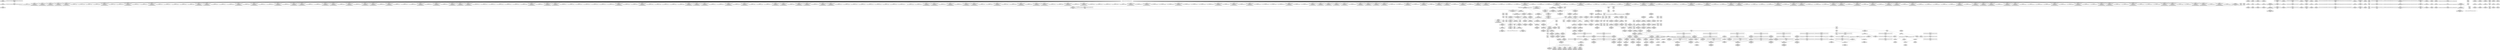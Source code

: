 digraph {
	CE0x53e5990 [shape=record,shape=Mrecord,label="{CE0x53e5990|selinux_xfrm_state_delete:_entry|*SummSink*}"]
	CE0x53e89d0 [shape=record,shape=Mrecord,label="{CE0x53e89d0|864:_%struct.xfrm_sec_ctx*,_:_CRE_512,520_|*MultipleSource*|security/selinux/xfrm.c,394|Function::selinux_xfrm_state_delete&Arg::x::}"]
	CE0x53dd440 [shape=record,shape=Mrecord,label="{CE0x53dd440|i32_40|*Constant*}"]
	CE0x5406220 [shape=record,shape=Mrecord,label="{CE0x5406220|selinux_xfrm_delete:_return|*SummSource*}"]
	CE0x53f6e30 [shape=record,shape=Mrecord,label="{CE0x53f6e30|864:_%struct.xfrm_sec_ctx*,_:_CRE_720,728_|*MultipleSource*|security/selinux/xfrm.c,394|Function::selinux_xfrm_state_delete&Arg::x::}"]
	CE0x5430890 [shape=record,shape=Mrecord,label="{CE0x5430890|selinux_xfrm_delete:_tmp24|security/selinux/xfrm.c,144|*SummSink*}"]
	CE0x5470410 [shape=record,shape=Mrecord,label="{CE0x5470410|%struct.task_struct.1015**_bitcast_(%struct.task_struct**_current_task_to_%struct.task_struct.1015**)|*Constant*|*SummSink*}"]
	CE0x4cdc0e0 [shape=record,shape=Mrecord,label="{CE0x4cdc0e0|864:_%struct.xfrm_sec_ctx*,_:_CRE_93,94_}"]
	CE0x546f8f0 [shape=record,shape=Mrecord,label="{CE0x546f8f0|get_current227:_bb|*SummSource*}"]
	CE0x544cdd0 [shape=record,shape=Mrecord,label="{CE0x544cdd0|selinux_xfrm_delete:_tmp32|security/selinux/xfrm.c,150|*SummSink*}"]
	CE0x54025c0 [shape=record,shape=Mrecord,label="{CE0x54025c0|864:_%struct.xfrm_sec_ctx*,_:_CRE_14,15_}"]
	CE0x5409120 [shape=record,shape=Mrecord,label="{CE0x5409120|GLOBAL:_selinux_xfrm_delete.__warned|Global_var:selinux_xfrm_delete.__warned}"]
	CE0x53f5620 [shape=record,shape=Mrecord,label="{CE0x53f5620|864:_%struct.xfrm_sec_ctx*,_:_CRE_664,672_|*MultipleSource*|security/selinux/xfrm.c,394|Function::selinux_xfrm_state_delete&Arg::x::}"]
	CE0x53ec0b0 [shape=record,shape=Mrecord,label="{CE0x53ec0b0|864:_%struct.xfrm_sec_ctx*,_:_CRE_320,328_|*MultipleSource*|security/selinux/xfrm.c,394|Function::selinux_xfrm_state_delete&Arg::x::}"]
	CE0x540d740 [shape=record,shape=Mrecord,label="{CE0x540d740|selinux_xfrm_state_delete:_call|security/selinux/xfrm.c,394|*SummSink*}"]
	CE0x53f1ad0 [shape=record,shape=Mrecord,label="{CE0x53f1ad0|864:_%struct.xfrm_sec_ctx*,_:_CRE_136,137_}"]
	CE0x5402db0 [shape=record,shape=Mrecord,label="{CE0x5402db0|i32_0|*Constant*}"]
	CE0x54339c0 [shape=record,shape=Mrecord,label="{CE0x54339c0|selinux_xfrm_delete:_tmp26|security/selinux/xfrm.c,145|*SummSink*}"]
	CE0x5424300 [shape=record,shape=Mrecord,label="{CE0x5424300|selinux_xfrm_delete:_call|security/selinux/xfrm.c,142|*SummSink*}"]
	CE0x53eca30 [shape=record,shape=Mrecord,label="{CE0x53eca30|selinux_xfrm_delete:_land.lhs.true2|*SummSource*}"]
	CE0x53fa3f0 [shape=record,shape=Mrecord,label="{CE0x53fa3f0|864:_%struct.xfrm_sec_ctx*,_:_CRE_220,224_|*MultipleSource*|security/selinux/xfrm.c,394|Function::selinux_xfrm_state_delete&Arg::x::}"]
	CE0x53f2760 [shape=record,shape=Mrecord,label="{CE0x53f2760|avc_has_perm:_tclass|Function::avc_has_perm&Arg::tclass::|*SummSink*}"]
	CE0x53fbd20 [shape=record,shape=Mrecord,label="{CE0x53fbd20|864:_%struct.xfrm_sec_ctx*,_:_CRE_123,124_}"]
	CE0x5427080 [shape=record,shape=Mrecord,label="{CE0x5427080|i64*_getelementptr_inbounds_(_15_x_i64_,_15_x_i64_*___llvm_gcov_ctr25,_i64_0,_i64_9)|*Constant*}"]
	CE0x543ac50 [shape=record,shape=Mrecord,label="{CE0x543ac50|i32_22|*Constant*}"]
	CE0x53e3cb0 [shape=record,shape=Mrecord,label="{CE0x53e3cb0|selinux_xfrm_delete:_tmp7|security/selinux/xfrm.c,142|*SummSource*}"]
	CE0x544b5a0 [shape=record,shape=Mrecord,label="{CE0x544b5a0|avc_has_perm:_ssid|Function::avc_has_perm&Arg::ssid::|*SummSource*}"]
	CE0x5405520 [shape=record,shape=Mrecord,label="{CE0x5405520|selinux_xfrm_delete:_if.then6|*SummSink*}"]
	CE0x53ff2f0 [shape=record,shape=Mrecord,label="{CE0x53ff2f0|864:_%struct.xfrm_sec_ctx*,_:_CRE_67,68_}"]
	CE0x53f4080 [shape=record,shape=Mrecord,label="{CE0x53f4080|selinux_xfrm_delete:_tmp13|security/selinux/xfrm.c,142|*SummSource*}"]
	CE0x53dbac0 [shape=record,shape=Mrecord,label="{CE0x53dbac0|864:_%struct.xfrm_sec_ctx*,_:_CRE_56,60_|*MultipleSource*|security/selinux/xfrm.c,394|Function::selinux_xfrm_state_delete&Arg::x::}"]
	CE0x53f7720 [shape=record,shape=Mrecord,label="{CE0x53f7720|864:_%struct.xfrm_sec_ctx*,_:_CRE_768,776_|*MultipleSource*|security/selinux/xfrm.c,394|Function::selinux_xfrm_state_delete&Arg::x::}"]
	CE0x5405000 [shape=record,shape=Mrecord,label="{CE0x5405000|864:_%struct.xfrm_sec_ctx*,_:_CRE_608,612_|*MultipleSource*|security/selinux/xfrm.c,394|Function::selinux_xfrm_state_delete&Arg::x::}"]
	CE0x60fd140 [shape=record,shape=Mrecord,label="{CE0x60fd140|864:_%struct.xfrm_sec_ctx*,_:_CRE_202,203_|*MultipleSource*|security/selinux/xfrm.c,394|Function::selinux_xfrm_state_delete&Arg::x::}"]
	CE0x53f4a80 [shape=record,shape=Mrecord,label="{CE0x53f4a80|864:_%struct.xfrm_sec_ctx*,_:_CRE_624,628_|*MultipleSource*|security/selinux/xfrm.c,394|Function::selinux_xfrm_state_delete&Arg::x::}"]
	CE0x53e0590 [shape=record,shape=Mrecord,label="{CE0x53e0590|864:_%struct.xfrm_sec_ctx*,_:_CRE_13,14_}"]
	CE0x54075b0 [shape=record,shape=Mrecord,label="{CE0x54075b0|i64*_getelementptr_inbounds_(_15_x_i64_,_15_x_i64_*___llvm_gcov_ctr25,_i64_0,_i64_6)|*Constant*|*SummSink*}"]
	CE0x5430db0 [shape=record,shape=Mrecord,label="{CE0x5430db0|selinux_xfrm_delete:_tmp25|security/selinux/xfrm.c,144|*SummSink*}"]
	CE0x54486a0 [shape=record,shape=Mrecord,label="{CE0x54486a0|i32_3|*Constant*}"]
	CE0x5409ed0 [shape=record,shape=Mrecord,label="{CE0x5409ed0|%struct.common_audit_data.1017*_null|*Constant*|*SummSink*}"]
	CE0x710ce20 [shape=record,shape=Mrecord,label="{CE0x710ce20|864:_%struct.xfrm_sec_ctx*,_:_CRE_95,96_}"]
	CE0x53de120 [shape=record,shape=Mrecord,label="{CE0x53de120|selinux_xfrm_state_delete:_bb}"]
	CE0x53f9910 [shape=record,shape=Mrecord,label="{CE0x53f9910|864:_%struct.xfrm_sec_ctx*,_:_CRE_76,77_}"]
	CE0x54220d0 [shape=record,shape=Mrecord,label="{CE0x54220d0|selinux_xfrm_delete:_tmp5|security/selinux/xfrm.c,142}"]
	CE0x542a190 [shape=record,shape=Mrecord,label="{CE0x542a190|i32_1|*Constant*|*SummSource*}"]
	CE0x540cda0 [shape=record,shape=Mrecord,label="{CE0x540cda0|selinux_xfrm_delete:_tobool|security/selinux/xfrm.c,142|*SummSink*}"]
	CE0x53f4010 [shape=record,shape=Mrecord,label="{CE0x53f4010|selinux_xfrm_delete:_tmp13|security/selinux/xfrm.c,142}"]
	CE0x54319d0 [shape=record,shape=Mrecord,label="{CE0x54319d0|i64*_getelementptr_inbounds_(_15_x_i64_,_15_x_i64_*___llvm_gcov_ctr25,_i64_0,_i64_13)|*Constant*|*SummSource*}"]
	CE0x5426d60 [shape=record,shape=Mrecord,label="{CE0x5426d60|i8*_getelementptr_inbounds_(_45_x_i8_,_45_x_i8_*_.str1245,_i32_0,_i32_0)|*Constant*|*SummSource*}"]
	CE0x67aec90 [shape=record,shape=Mrecord,label="{CE0x67aec90|864:_%struct.xfrm_sec_ctx*,_:_CRE_83,84_}"]
	CE0x54218a0 [shape=record,shape=Mrecord,label="{CE0x54218a0|selinux_xfrm_delete:_ctx|Function::selinux_xfrm_delete&Arg::ctx::|*SummSource*}"]
	CE0x540f9f0 [shape=record,shape=Mrecord,label="{CE0x540f9f0|selinux_xfrm_delete:_tmp28|security/selinux/xfrm.c,147}"]
	CE0x544c520 [shape=record,shape=Mrecord,label="{CE0x544c520|selinux_xfrm_delete:_retval.0|*SummSink*}"]
	CE0x5408dd0 [shape=record,shape=Mrecord,label="{CE0x5408dd0|selinux_xfrm_delete:_tmp4|security/selinux/xfrm.c,142|*SummSource*}"]
	CE0x543b340 [shape=record,shape=Mrecord,label="{CE0x543b340|selinux_xfrm_delete:_security|security/selinux/xfrm.c,142|*SummSink*}"]
	CE0x5407d70 [shape=record,shape=Mrecord,label="{CE0x5407d70|selinux_xfrm_delete:_tmp12|security/selinux/xfrm.c,142}"]
	CE0x53fdc30 [shape=record,shape=Mrecord,label="{CE0x53fdc30|864:_%struct.xfrm_sec_ctx*,_:_CRE_274,276_|*MultipleSource*|security/selinux/xfrm.c,394|Function::selinux_xfrm_state_delete&Arg::x::}"]
	CE0x5413250 [shape=record,shape=Mrecord,label="{CE0x5413250|selinux_xfrm_delete:_do.end}"]
	CE0x5428d20 [shape=record,shape=Mrecord,label="{CE0x5428d20|GLOBAL:_get_current227|*Constant*|*SummSource*}"]
	CE0x5438ed0 [shape=record,shape=Mrecord,label="{CE0x5438ed0|selinux_xfrm_delete:_tmp20|security/selinux/xfrm.c,142}"]
	CE0x54270f0 [shape=record,shape=Mrecord,label="{CE0x54270f0|i64*_getelementptr_inbounds_(_15_x_i64_,_15_x_i64_*___llvm_gcov_ctr25,_i64_0,_i64_9)|*Constant*|*SummSource*}"]
	CE0x5439120 [shape=record,shape=Mrecord,label="{CE0x5439120|i64_10|*Constant*|*SummSource*}"]
	CE0x53e76b0 [shape=record,shape=Mrecord,label="{CE0x53e76b0|864:_%struct.xfrm_sec_ctx*,_:_CRE_79,80_}"]
	CE0x5428350 [shape=record,shape=Mrecord,label="{CE0x5428350|selinux_xfrm_delete:_call4|security/selinux/xfrm.c,142}"]
	CE0x53f7bf0 [shape=record,shape=Mrecord,label="{CE0x53f7bf0|864:_%struct.xfrm_sec_ctx*,_:_CRE_149,150_}"]
	CE0x5409540 [shape=record,shape=Mrecord,label="{CE0x5409540|i64*_getelementptr_inbounds_(_15_x_i64_,_15_x_i64_*___llvm_gcov_ctr25,_i64_0,_i64_6)|*Constant*|*SummSource*}"]
	CE0x54692a0 [shape=record,shape=Mrecord,label="{CE0x54692a0|get_current227:_tmp2}"]
	CE0x53ecc60 [shape=record,shape=Mrecord,label="{CE0x53ecc60|i64*_getelementptr_inbounds_(_15_x_i64_,_15_x_i64_*___llvm_gcov_ctr25,_i64_0,_i64_0)|*Constant*}"]
	CE0x53ec7f0 [shape=record,shape=Mrecord,label="{CE0x53ec7f0|864:_%struct.xfrm_sec_ctx*,_:_CRE_352,360_|*MultipleSource*|security/selinux/xfrm.c,394|Function::selinux_xfrm_state_delete&Arg::x::}"]
	CE0x5464900 [shape=record,shape=Mrecord,label="{CE0x5464900|get_current227:_tmp2|*SummSource*}"]
	CE0x53fef00 [shape=record,shape=Mrecord,label="{CE0x53fef00|selinux_xfrm_state_delete:_tmp3|*SummSource*}"]
	CE0x54133e0 [shape=record,shape=Mrecord,label="{CE0x54133e0|selinux_xfrm_delete:_if.end}"]
	CE0x541aba0 [shape=record,shape=Mrecord,label="{CE0x541aba0|864:_%struct.xfrm_sec_ctx*,_:_CRE_111,112_}"]
	CE0x53ef090 [shape=record,shape=Mrecord,label="{CE0x53ef090|selinux_xfrm_delete:_tmp29|security/selinux/xfrm.c,147}"]
	CE0x53fc0f0 [shape=record,shape=Mrecord,label="{CE0x53fc0f0|864:_%struct.xfrm_sec_ctx*,_:_CRE_140,141_}"]
	CE0x5421f70 [shape=record,shape=Mrecord,label="{CE0x5421f70|selinux_xfrm_delete:_tmp5|security/selinux/xfrm.c,142|*SummSink*}"]
	CE0x5405d30 [shape=record,shape=Mrecord,label="{CE0x5405d30|_call_void_mcount()_#3|*SummSource*}"]
	CE0x5405420 [shape=record,shape=Mrecord,label="{CE0x5405420|selinux_xfrm_delete:_if.then6|*SummSource*}"]
	CE0x53e5440 [shape=record,shape=Mrecord,label="{CE0x53e5440|864:_%struct.xfrm_sec_ctx*,_:_CRE_416,424_|*MultipleSource*|security/selinux/xfrm.c,394|Function::selinux_xfrm_state_delete&Arg::x::}"]
	CE0x53e8ec0 [shape=record,shape=Mrecord,label="{CE0x53e8ec0|864:_%struct.xfrm_sec_ctx*,_:_CRE_73,74_}"]
	CE0x53e0840 [shape=record,shape=Mrecord,label="{CE0x53e0840|864:_%struct.xfrm_sec_ctx*,_:_CRE_170,171_}"]
	CE0x5427a70 [shape=record,shape=Mrecord,label="{CE0x5427a70|selinux_xfrm_delete:_tmp17|security/selinux/xfrm.c,142|*SummSink*}"]
	CE0x53e5d20 [shape=record,shape=Mrecord,label="{CE0x53e5d20|864:_%struct.xfrm_sec_ctx*,_:_CRE_289,290_}"]
	CE0x53fb030 [shape=record,shape=Mrecord,label="{CE0x53fb030|864:_%struct.xfrm_sec_ctx*,_:_CRE_280,281_}"]
	CE0x54294d0 [shape=record,shape=Mrecord,label="{CE0x54294d0|4:_i32,_:_CR_0,4_|*MultipleSource*|security/selinux/xfrm.c,142|security/selinux/xfrm.c,142|security/selinux/xfrm.c,147}"]
	CE0x53fb840 [shape=record,shape=Mrecord,label="{CE0x53fb840|864:_%struct.xfrm_sec_ctx*,_:_CRE_69,70_}"]
	CE0x544ace0 [shape=record,shape=Mrecord,label="{CE0x544ace0|i32_(i32,_i32,_i16,_i32,_%struct.common_audit_data.1017*)*_bitcast_(i32_(i32,_i32,_i16,_i32,_%struct.common_audit_data.495*)*_avc_has_perm_to_i32_(i32,_i32,_i16,_i32,_%struct.common_audit_data.1017*)*)|*Constant*}"]
	CE0x5401c20 [shape=record,shape=Mrecord,label="{CE0x5401c20|864:_%struct.xfrm_sec_ctx*,_:_CRE_270,271_|*MultipleSource*|security/selinux/xfrm.c,394|Function::selinux_xfrm_state_delete&Arg::x::}"]
	CE0x54131e0 [shape=record,shape=Mrecord,label="{CE0x54131e0|selinux_xfrm_delete:_if.then|*SummSink*}"]
	CE0x5407e80 [shape=record,shape=Mrecord,label="{CE0x5407e80|selinux_xfrm_delete:_tmp12|security/selinux/xfrm.c,142|*SummSource*}"]
	CE0x5488f80 [shape=record,shape=Mrecord,label="{CE0x5488f80|get_current227:_tmp4|./arch/x86/include/asm/current.h,14}"]
	CE0x53ebaf0 [shape=record,shape=Mrecord,label="{CE0x53ebaf0|864:_%struct.xfrm_sec_ctx*,_:_CRE_300,304_|*MultipleSource*|security/selinux/xfrm.c,394|Function::selinux_xfrm_state_delete&Arg::x::}"]
	CE0x5406ae0 [shape=record,shape=Mrecord,label="{CE0x5406ae0|i64_5|*Constant*}"]
	CE0x544cd60 [shape=record,shape=Mrecord,label="{CE0x544cd60|selinux_xfrm_delete:_tmp32|security/selinux/xfrm.c,150|*SummSource*}"]
	CE0x53e8d90 [shape=record,shape=Mrecord,label="{CE0x53e8d90|864:_%struct.xfrm_sec_ctx*,_:_CRE_133,134_}"]
	CE0x5410d60 [shape=record,shape=Mrecord,label="{CE0x5410d60|GLOBAL:_selinux_xfrm_delete.__warned|Global_var:selinux_xfrm_delete.__warned|*SummSink*}"]
	CE0x53fc400 [shape=record,shape=Mrecord,label="{CE0x53fc400|COLLAPSED:_GCMRE___llvm_gcov_ctr13_internal_global_2_x_i64_zeroinitializer:_elem_0:default:}"]
	CE0x53e2dc0 [shape=record,shape=Mrecord,label="{CE0x53e2dc0|864:_%struct.xfrm_sec_ctx*,_:_CRE_177,178_}"]
	CE0x5400080 [shape=record,shape=Mrecord,label="{CE0x5400080|864:_%struct.xfrm_sec_ctx*,_:_CRE_189,190_}"]
	CE0x540e110 [shape=record,shape=Mrecord,label="{CE0x540e110|864:_%struct.xfrm_sec_ctx*,_:_CRE_800,808_|*MultipleSource*|security/selinux/xfrm.c,394|Function::selinux_xfrm_state_delete&Arg::x::}"]
	CE0x735e910 [shape=record,shape=Mrecord,label="{CE0x735e910|864:_%struct.xfrm_sec_ctx*,_:_CRE_87,88_}"]
	CE0x5421480 [shape=record,shape=Mrecord,label="{CE0x5421480|GLOBAL:_selinux_xfrm_delete|*Constant*|*SummSink*}"]
	CE0x53fe4a0 [shape=record,shape=Mrecord,label="{CE0x53fe4a0|i64_1|*Constant*}"]
	CE0x53e4c80 [shape=record,shape=Mrecord,label="{CE0x53e4c80|864:_%struct.xfrm_sec_ctx*,_:_CRE_384,392_|*MultipleSource*|security/selinux/xfrm.c,394|Function::selinux_xfrm_state_delete&Arg::x::}"]
	CE0x5422430 [shape=record,shape=Mrecord,label="{CE0x5422430|selinux_xfrm_delete:_tmp6|security/selinux/xfrm.c,142|*SummSource*}"]
	CE0x541f3e0 [shape=record,shape=Mrecord,label="{CE0x541f3e0|864:_%struct.xfrm_sec_ctx*,_:_CRE_101,102_}"]
	CE0x5416250 [shape=record,shape=Mrecord,label="{CE0x5416250|864:_%struct.xfrm_sec_ctx*,_:_CRE_120,121_}"]
	CE0x540f470 [shape=record,shape=Mrecord,label="{CE0x540f470|selinux_xfrm_state_delete:_tmp4|*LoadInst*|security/selinux/xfrm.c,394|*SummSource*}"]
	CE0x53dd960 [shape=record,shape=Mrecord,label="{CE0x53dd960|_call_void_mcount()_#3|*SummSink*}"]
	CE0x53ef230 [shape=record,shape=Mrecord,label="{CE0x53ef230|selinux_xfrm_delete:_tmp29|security/selinux/xfrm.c,147|*SummSource*}"]
	CE0x540d0e0 [shape=record,shape=Mrecord,label="{CE0x540d0e0|selinux_xfrm_delete:_tmp4|security/selinux/xfrm.c,142|*SummSink*}"]
	CE0x540a6a0 [shape=record,shape=Mrecord,label="{CE0x540a6a0|i8_1|*Constant*}"]
	CE0x53f26c0 [shape=record,shape=Mrecord,label="{CE0x53f26c0|avc_has_perm:_tclass|Function::avc_has_perm&Arg::tclass::|*SummSource*}"]
	CE0x544aba0 [shape=record,shape=Mrecord,label="{CE0x544aba0|selinux_xfrm_delete:_call8|security/selinux/xfrm.c,147|*SummSink*}"]
	CE0x53e1510 [shape=record,shape=Mrecord,label="{CE0x53e1510|864:_%struct.xfrm_sec_ctx*,_:_CRE_440,448_|*MultipleSource*|security/selinux/xfrm.c,394|Function::selinux_xfrm_state_delete&Arg::x::}"]
	CE0x543b2d0 [shape=record,shape=Mrecord,label="{CE0x543b2d0|selinux_xfrm_delete:_security|security/selinux/xfrm.c,142|*SummSource*}"]
	CE0x5400d80 [shape=record,shape=Mrecord,label="{CE0x5400d80|864:_%struct.xfrm_sec_ctx*,_:_CRE_161,162_}"]
	CE0x5406fa0 [shape=record,shape=Mrecord,label="{CE0x5406fa0|selinux_xfrm_delete:_tmp9|security/selinux/xfrm.c,142|*SummSource*}"]
	CE0x53efec0 [shape=record,shape=Mrecord,label="{CE0x53efec0|i1_true|*Constant*|*SummSink*}"]
	CE0x5401b40 [shape=record,shape=Mrecord,label="{CE0x5401b40|864:_%struct.xfrm_sec_ctx*,_:_CRE_269,270_|*MultipleSource*|security/selinux/xfrm.c,394|Function::selinux_xfrm_state_delete&Arg::x::}"]
	CE0x53e7a90 [shape=record,shape=Mrecord,label="{CE0x53e7a90|864:_%struct.xfrm_sec_ctx*,_:_CRE_208,212_|*MultipleSource*|security/selinux/xfrm.c,394|Function::selinux_xfrm_state_delete&Arg::x::}"]
	CE0x53f0360 [shape=record,shape=Mrecord,label="{CE0x53f0360|selinux_xfrm_delete:_tmp15|security/selinux/xfrm.c,142|*SummSink*}"]
	CE0x5449010 [shape=record,shape=Mrecord,label="{CE0x5449010|selinux_xfrm_delete:_ctx_sid|security/selinux/xfrm.c,147}"]
	CE0x544b8e0 [shape=record,shape=Mrecord,label="{CE0x544b8e0|avc_has_perm:_auditdata|Function::avc_has_perm&Arg::auditdata::}"]
	CE0x540bc40 [shape=record,shape=Mrecord,label="{CE0x540bc40|selinux_xfrm_delete:_tobool1|security/selinux/xfrm.c,142|*SummSink*}"]
	CE0x53e0900 [shape=record,shape=Mrecord,label="{CE0x53e0900|864:_%struct.xfrm_sec_ctx*,_:_CRE_171,172_}"]
	CE0x5406e90 [shape=record,shape=Mrecord,label="{CE0x5406e90|selinux_xfrm_delete:_tmp9|security/selinux/xfrm.c,142}"]
	CE0x53ed2d0 [shape=record,shape=Mrecord,label="{CE0x53ed2d0|864:_%struct.xfrm_sec_ctx*,_:_CRE_17,18_}"]
	CE0x54013a0 [shape=record,shape=Mrecord,label="{CE0x54013a0|864:_%struct.xfrm_sec_ctx*,_:_CRE_256,264_|*MultipleSource*|security/selinux/xfrm.c,394|Function::selinux_xfrm_state_delete&Arg::x::}"]
	CE0x540db40 [shape=record,shape=Mrecord,label="{CE0x540db40|864:_%struct.xfrm_sec_ctx*,_:_CRE_776,784_|*MultipleSource*|security/selinux/xfrm.c,394|Function::selinux_xfrm_state_delete&Arg::x::}"]
	CE0x540d260 [shape=record,shape=Mrecord,label="{CE0x540d260|i64_2|*Constant*|*SummSource*}"]
	CE0x53ea620 [shape=record,shape=Mrecord,label="{CE0x53ea620|0:_i8,_:_GCMR_selinux_xfrm_delete.__warned_internal_global_i8_0,_section_.data.unlikely_,_align_1:_elem_0:default:}"]
	CE0x53fb5d0 [shape=record,shape=Mrecord,label="{CE0x53fb5d0|864:_%struct.xfrm_sec_ctx*,_:_CRE_286,287_}"]
	CE0x5449120 [shape=record,shape=Mrecord,label="{CE0x5449120|selinux_xfrm_delete:_ctx_sid|security/selinux/xfrm.c,147|*SummSink*}"]
	CE0x5404a90 [shape=record,shape=Mrecord,label="{CE0x5404a90|864:_%struct.xfrm_sec_ctx*,_:_CRE_576,584_|*MultipleSource*|security/selinux/xfrm.c,394|Function::selinux_xfrm_state_delete&Arg::x::}"]
	CE0x5417520 [shape=record,shape=Mrecord,label="{CE0x5417520|864:_%struct.xfrm_sec_ctx*,_:_CRE_118,119_}"]
	CE0x5406b50 [shape=record,shape=Mrecord,label="{CE0x5406b50|i64_5|*Constant*|*SummSource*}"]
	CE0x5425eb0 [shape=record,shape=Mrecord,label="{CE0x5425eb0|i8*_getelementptr_inbounds_(_24_x_i8_,_24_x_i8_*_.str244,_i32_0,_i32_0)|*Constant*}"]
	CE0x54038b0 [shape=record,shape=Mrecord,label="{CE0x54038b0|selinux_xfrm_delete:_cred|security/selinux/xfrm.c,142}"]
	"CONST[source:0(mediator),value:2(dynamic)][purpose:{object}]"
	CE0x53ec410 [shape=record,shape=Mrecord,label="{CE0x53ec410|864:_%struct.xfrm_sec_ctx*,_:_CRE_336,344_|*MultipleSource*|security/selinux/xfrm.c,394|Function::selinux_xfrm_state_delete&Arg::x::}"]
	CE0x5406450 [shape=record,shape=Mrecord,label="{CE0x5406450|selinux_xfrm_delete:_tmp9|security/selinux/xfrm.c,142|*SummSink*}"]
	CE0x53e2330 [shape=record,shape=Mrecord,label="{CE0x53e2330|864:_%struct.xfrm_sec_ctx*,_:_CRE_488,492_|*MultipleSource*|security/selinux/xfrm.c,394|Function::selinux_xfrm_state_delete&Arg::x::}"]
	CE0x540b200 [shape=record,shape=Mrecord,label="{CE0x540b200|_call_void_lockdep_rcu_suspicious(i8*_getelementptr_inbounds_(_24_x_i8_,_24_x_i8_*_.str244,_i32_0,_i32_0),_i32_142,_i8*_getelementptr_inbounds_(_45_x_i8_,_45_x_i8_*_.str1245,_i32_0,_i32_0))_#10,_!dbg_!27729|security/selinux/xfrm.c,142|*SummSource*}"]
	CE0x5425cb0 [shape=record,shape=Mrecord,label="{CE0x5425cb0|GLOBAL:_lockdep_rcu_suspicious|*Constant*|*SummSource*}"]
	CE0x542c9f0 [shape=record,shape=Mrecord,label="{CE0x542c9f0|get_current227:_tmp3}"]
	CE0x53e5aa0 [shape=record,shape=Mrecord,label="{CE0x53e5aa0|864:_%struct.xfrm_sec_ctx*,_:_CRE_287,288_}"]
	CE0x540fad0 [shape=record,shape=Mrecord,label="{CE0x540fad0|selinux_xfrm_delete:_tmp28|security/selinux/xfrm.c,147|*SummSink*}"]
	CE0x5403920 [shape=record,shape=Mrecord,label="{CE0x5403920|COLLAPSED:_GCMRE_current_task_external_global_%struct.task_struct*:_elem_0::|security/selinux/xfrm.c,142}"]
	CE0x5430720 [shape=record,shape=Mrecord,label="{CE0x5430720|selinux_xfrm_delete:_tmp24|security/selinux/xfrm.c,144|*SummSource*}"]
	CE0x53f8be0 [shape=record,shape=Mrecord,label="{CE0x53f8be0|i64*_getelementptr_inbounds_(_2_x_i64_,_2_x_i64_*___llvm_gcov_ctr13,_i64_0,_i64_1)|*Constant*|*SummSink*}"]
	CE0x53ea770 [shape=record,shape=Mrecord,label="{CE0x53ea770|selinux_xfrm_delete:_tmp8|security/selinux/xfrm.c,142|*SummSource*}"]
	CE0x54042d0 [shape=record,shape=Mrecord,label="{CE0x54042d0|864:_%struct.xfrm_sec_ctx*,_:_CRE_544,548_|*MultipleSource*|security/selinux/xfrm.c,394|Function::selinux_xfrm_state_delete&Arg::x::}"]
	CE0x53dea50 [shape=record,shape=Mrecord,label="{CE0x53dea50|864:_%struct.xfrm_sec_ctx*,_:_CRE_11,12_}"]
	CE0x540d150 [shape=record,shape=Mrecord,label="{CE0x540d150|i64_2|*Constant*}"]
	CE0x53f6420 [shape=record,shape=Mrecord,label="{CE0x53f6420|864:_%struct.xfrm_sec_ctx*,_:_CRE_704,705_}"]
	CE0x53e81c0 [shape=record,shape=Mrecord,label="{CE0x53e81c0|selinux_xfrm_delete:_land.lhs.true|*SummSink*}"]
	CE0x53d8f60 [shape=record,shape=Mrecord,label="{CE0x53d8f60|i64*_getelementptr_inbounds_(_2_x_i64_,_2_x_i64_*___llvm_gcov_ctr13,_i64_0,_i64_1)|*Constant*|*SummSource*}"]
	CE0x53fafc0 [shape=record,shape=Mrecord,label="{CE0x53fafc0|864:_%struct.xfrm_sec_ctx*,_:_CRE_282,283_}"]
	CE0x53f1040 [shape=record,shape=Mrecord,label="{CE0x53f1040|864:_%struct.xfrm_sec_ctx*,_:_CRE_200,202_|*MultipleSource*|security/selinux/xfrm.c,394|Function::selinux_xfrm_state_delete&Arg::x::}"]
	CE0x543d100 [shape=record,shape=Mrecord,label="{CE0x543d100|selinux_xfrm_delete:_tobool5|security/selinux/xfrm.c,144}"]
	CE0x544c0b0 [shape=record,shape=Mrecord,label="{CE0x544c0b0|i64*_getelementptr_inbounds_(_15_x_i64_,_15_x_i64_*___llvm_gcov_ctr25,_i64_0,_i64_14)|*Constant*|*SummSink*}"]
	CE0x53d87c0 [shape=record,shape=Mrecord,label="{CE0x53d87c0|i32_40|*Constant*|*SummSink*}"]
	CE0x546fa90 [shape=record,shape=Mrecord,label="{CE0x546fa90|get_current227:_bb|*SummSink*}"]
	CE0x541e0c0 [shape=record,shape=Mrecord,label="{CE0x541e0c0|864:_%struct.xfrm_sec_ctx*,_:_CRE_107,108_}"]
	CE0x5448e30 [shape=record,shape=Mrecord,label="{CE0x5448e30|i32_3|*Constant*|*SummSink*}"]
	CE0x53f7100 [shape=record,shape=Mrecord,label="{CE0x53f7100|864:_%struct.xfrm_sec_ctx*,_:_CRE_736,740_|*MultipleSource*|security/selinux/xfrm.c,394|Function::selinux_xfrm_state_delete&Arg::x::}"]
	CE0x53fc220 [shape=record,shape=Mrecord,label="{CE0x53fc220|864:_%struct.xfrm_sec_ctx*,_:_CRE_142,143_}"]
	CE0x540e300 [shape=record,shape=Mrecord,label="{CE0x540e300|864:_%struct.xfrm_sec_ctx*,_:_CRE_808,816_|*MultipleSource*|security/selinux/xfrm.c,394|Function::selinux_xfrm_state_delete&Arg::x::}"]
	CE0x53e7d70 [shape=record,shape=Mrecord,label="{CE0x53e7d70|864:_%struct.xfrm_sec_ctx*,_:_CRE_216,220_|*MultipleSource*|security/selinux/xfrm.c,394|Function::selinux_xfrm_state_delete&Arg::x::}"]
	CE0x5421ad0 [shape=record,shape=Mrecord,label="{CE0x5421ad0|GLOBAL:___llvm_gcov_ctr25|Global_var:__llvm_gcov_ctr25|*SummSink*}"]
	CE0x54068e0 [shape=record,shape=Mrecord,label="{CE0x54068e0|i64_4|*Constant*|*SummSink*}"]
	CE0x5409d10 [shape=record,shape=Mrecord,label="{CE0x5409d10|_ret_i32_%retval.0,_!dbg_!27728|security/selinux/avc.c,775}"]
	CE0x540eea0 [shape=record,shape=Mrecord,label="{CE0x540eea0|864:_%struct.xfrm_sec_ctx*,_:_CRE_856,864_|*MultipleSource*|security/selinux/xfrm.c,394|Function::selinux_xfrm_state_delete&Arg::x::}"]
	CE0x54295e0 [shape=record,shape=Mrecord,label="{CE0x54295e0|4:_i32,_:_CR_4,8_|*MultipleSource*|security/selinux/xfrm.c,142|security/selinux/xfrm.c,142|security/selinux/xfrm.c,147}"]
	CE0x5408020 [shape=record,shape=Mrecord,label="{CE0x5408020|selinux_xfrm_delete:_tmp12|security/selinux/xfrm.c,142|*SummSink*}"]
	CE0x54175e0 [shape=record,shape=Mrecord,label="{CE0x54175e0|864:_%struct.xfrm_sec_ctx*,_:_CRE_119,120_}"]
	CE0x53e7310 [shape=record,shape=Mrecord,label="{CE0x53e7310|864:_%struct.xfrm_sec_ctx*,_:_CRE_151,152_}"]
	CE0x53e9c40 [shape=record,shape=Mrecord,label="{CE0x53e9c40|864:_%struct.xfrm_sec_ctx*,_:_CRE_175,176_}"]
	CE0x53fb490 [shape=record,shape=Mrecord,label="{CE0x53fb490|864:_%struct.xfrm_sec_ctx*,_:_CRE_285,286_}"]
	CE0x54487a0 [shape=record,shape=Mrecord,label="{CE0x54487a0|avc_has_perm:_entry|*SummSource*}"]
	CE0x53d89e0 [shape=record,shape=Mrecord,label="{CE0x53d89e0|864:_%struct.xfrm_sec_ctx*,_:_CRE_132,133_}"]
	CE0x53e9190 [shape=record,shape=Mrecord,label="{CE0x53e9190|864:_%struct.xfrm_sec_ctx*,_:_CRE_183,184_}"]
	CE0x5425fe0 [shape=record,shape=Mrecord,label="{CE0x5425fe0|i8*_getelementptr_inbounds_(_24_x_i8_,_24_x_i8_*_.str244,_i32_0,_i32_0)|*Constant*|*SummSource*}"]
	CE0x53fb760 [shape=record,shape=Mrecord,label="{CE0x53fb760|864:_%struct.xfrm_sec_ctx*,_:_CRE_68,69_}"]
	CE0x5428a10 [shape=record,shape=Mrecord,label="{CE0x5428a10|GLOBAL:_get_current227|*Constant*}"]
	CE0x53e5060 [shape=record,shape=Mrecord,label="{CE0x53e5060|864:_%struct.xfrm_sec_ctx*,_:_CRE_400,408_|*MultipleSource*|security/selinux/xfrm.c,394|Function::selinux_xfrm_state_delete&Arg::x::}"]
	CE0x53e6680 [shape=record,shape=Mrecord,label="{CE0x53e6680|864:_%struct.xfrm_sec_ctx*,_:_CRE_126,127_}"]
	CE0x542a300 [shape=record,shape=Mrecord,label="{CE0x542a300|i32_1|*Constant*|*SummSink*}"]
	CE0x53ea040 [shape=record,shape=Mrecord,label="{CE0x53ea040|selinux_xfrm_delete:_bb}"]
	CE0x544af10 [shape=record,shape=Mrecord,label="{CE0x544af10|i32_(i32,_i32,_i16,_i32,_%struct.common_audit_data.1017*)*_bitcast_(i32_(i32,_i32,_i16,_i32,_%struct.common_audit_data.495*)*_avc_has_perm_to_i32_(i32,_i32,_i16,_i32,_%struct.common_audit_data.1017*)*)|*Constant*|*SummSink*}"]
	CE0x53ea7e0 [shape=record,shape=Mrecord,label="{CE0x53ea7e0|selinux_xfrm_delete:_tmp8|security/selinux/xfrm.c,142|*SummSink*}"]
	CE0x5430c10 [shape=record,shape=Mrecord,label="{CE0x5430c10|selinux_xfrm_delete:_tmp25|security/selinux/xfrm.c,144|*SummSource*}"]
	CE0x54048a0 [shape=record,shape=Mrecord,label="{CE0x54048a0|864:_%struct.xfrm_sec_ctx*,_:_CRE_560,576_|*MultipleSource*|security/selinux/xfrm.c,394|Function::selinux_xfrm_state_delete&Arg::x::}"]
	CE0x53f0280 [shape=record,shape=Mrecord,label="{CE0x53f0280|i64*_getelementptr_inbounds_(_15_x_i64_,_15_x_i64_*___llvm_gcov_ctr25,_i64_0,_i64_8)|*Constant*|*SummSource*}"]
	CE0x53eb3a0 [shape=record,shape=Mrecord,label="{CE0x53eb3a0|selinux_xfrm_state_delete:_security|security/selinux/xfrm.c,394|*SummSink*}"]
	CE0x5429140 [shape=record,shape=Mrecord,label="{CE0x5429140|selinux_xfrm_delete:_sid|security/selinux/xfrm.c,147|*SummSource*}"]
	CE0x54085d0 [shape=record,shape=Mrecord,label="{CE0x54085d0|%struct.task_struct.1015*_(%struct.task_struct.1015**)*_asm_movq_%gs:$_1:P_,$0_,_r,im,_dirflag_,_fpsr_,_flags_|*SummSink*}"]
	CE0x54044c0 [shape=record,shape=Mrecord,label="{CE0x54044c0|864:_%struct.xfrm_sec_ctx*,_:_CRE_548,552_|*MultipleSource*|security/selinux/xfrm.c,394|Function::selinux_xfrm_state_delete&Arg::x::}"]
	"CONST[source:0(mediator),value:0(static)][purpose:{operation}]"
	CE0x5488b50 [shape=record,shape=Mrecord,label="{CE0x5488b50|get_current227:_tmp}"]
	CE0x5419880 [shape=record,shape=Mrecord,label="{CE0x5419880|864:_%struct.xfrm_sec_ctx*,_:_CRE_117,118_}"]
	CE0x53eaa30 [shape=record,shape=Mrecord,label="{CE0x53eaa30|864:_%struct.xfrm_sec_ctx*,_:_CRE_18,19_}"]
	CE0x53fb0a0 [shape=record,shape=Mrecord,label="{CE0x53fb0a0|864:_%struct.xfrm_sec_ctx*,_:_CRE_281,282_}"]
	CE0x53f2a30 [shape=record,shape=Mrecord,label="{CE0x53f2a30|i32_4|*Constant*}"]
	CE0x5417460 [shape=record,shape=Mrecord,label="{CE0x5417460|864:_%struct.xfrm_sec_ctx*,_:_CRE_122,123_}"]
	CE0x5400e60 [shape=record,shape=Mrecord,label="{CE0x5400e60|864:_%struct.xfrm_sec_ctx*,_:_CRE_165,166_}"]
	CE0x53f1b90 [shape=record,shape=Mrecord,label="{CE0x53f1b90|864:_%struct.xfrm_sec_ctx*,_:_CRE_137,138_}"]
	CE0x53d81c0 [shape=record,shape=Mrecord,label="{CE0x53d81c0|selinux_xfrm_state_delete:_x|Function::selinux_xfrm_state_delete&Arg::x::}"]
	CE0x544b100 [shape=record,shape=Mrecord,label="{CE0x544b100|avc_has_perm:_entry|*SummSink*}"]
	CE0x544b660 [shape=record,shape=Mrecord,label="{CE0x544b660|avc_has_perm:_ssid|Function::avc_has_perm&Arg::ssid::|*SummSink*}"]
	CE0x53f24f0 [shape=record,shape=Mrecord,label="{CE0x53f24f0|i16_39|*Constant*|*SummSink*}"]
	CE0x53e9310 [shape=record,shape=Mrecord,label="{CE0x53e9310|864:_%struct.xfrm_sec_ctx*,_:_CRE_185,186_}"]
	CE0x53f2380 [shape=record,shape=Mrecord,label="{CE0x53f2380|i16_39|*Constant*|*SummSource*}"]
	CE0x540eac0 [shape=record,shape=Mrecord,label="{CE0x540eac0|864:_%struct.xfrm_sec_ctx*,_:_CRE_840,848_|*MultipleSource*|security/selinux/xfrm.c,394|Function::selinux_xfrm_state_delete&Arg::x::}"]
	CE0x5439d70 [shape=record,shape=Mrecord,label="{CE0x5439d70|selinux_xfrm_delete:_tmp23|security/selinux/xfrm.c,144|*SummSource*}"]
	CE0x53fe510 [shape=record,shape=Mrecord,label="{CE0x53fe510|selinux_xfrm_delete:_tmp1}"]
	CE0x5439620 [shape=record,shape=Mrecord,label="{CE0x5439620|i64*_getelementptr_inbounds_(_15_x_i64_,_15_x_i64_*___llvm_gcov_ctr25,_i64_0,_i64_12)|*Constant*|*SummSink*}"]
	CE0x53e7420 [shape=record,shape=Mrecord,label="{CE0x53e7420|864:_%struct.xfrm_sec_ctx*,_:_CRE_160,161_}"]
	CE0x5413100 [shape=record,shape=Mrecord,label="{CE0x5413100|i64*_getelementptr_inbounds_(_15_x_i64_,_15_x_i64_*___llvm_gcov_ctr25,_i64_0,_i64_0)|*Constant*|*SummSink*}"]
	CE0x54338e0 [shape=record,shape=Mrecord,label="{CE0x54338e0|selinux_xfrm_delete:_tmp26|security/selinux/xfrm.c,145}"]
	CE0x53e0520 [shape=record,shape=Mrecord,label="{CE0x53e0520|864:_%struct.xfrm_sec_ctx*,_:_CRE_15,16_}"]
	CE0x53f4e60 [shape=record,shape=Mrecord,label="{CE0x53f4e60|864:_%struct.xfrm_sec_ctx*,_:_CRE_632,636_|*MultipleSource*|security/selinux/xfrm.c,394|Function::selinux_xfrm_state_delete&Arg::x::}"]
	CE0x53f6140 [shape=record,shape=Mrecord,label="{CE0x53f6140|864:_%struct.xfrm_sec_ctx*,_:_CRE_699,700_}"]
	CE0x5428460 [shape=record,shape=Mrecord,label="{CE0x5428460|selinux_xfrm_delete:_call4|security/selinux/xfrm.c,142|*SummSource*}"]
	CE0x53dd860 [shape=record,shape=Mrecord,label="{CE0x53dd860|selinux_xfrm_state_delete:_bb|*SummSource*}"]
	CE0x54216b0 [shape=record,shape=Mrecord,label="{CE0x54216b0|selinux_xfrm_delete:_entry|*SummSink*}"]
	CE0x53e3110 [shape=record,shape=Mrecord,label="{CE0x53e3110|864:_%struct.xfrm_sec_ctx*,_:_CRE_64,65_}"]
	CE0x53e6740 [shape=record,shape=Mrecord,label="{CE0x53e6740|864:_%struct.xfrm_sec_ctx*,_:_CRE_127,128_}"]
	CE0x53f90c0 [shape=record,shape=Mrecord,label="{CE0x53f90c0|864:_%struct.xfrm_sec_ctx*,_:_CRE_23,24_}"]
	CE0x67aebd0 [shape=record,shape=Mrecord,label="{CE0x67aebd0|864:_%struct.xfrm_sec_ctx*,_:_CRE_82,83_}"]
	CE0x53e9e60 [shape=record,shape=Mrecord,label="{CE0x53e9e60|selinux_xfrm_delete:_if.end7|*SummSource*}"]
	CE0x544b280 [shape=record,shape=Mrecord,label="{CE0x544b280|avc_has_perm:_requested|Function::avc_has_perm&Arg::requested::|*SummSink*}"]
	CE0x5433950 [shape=record,shape=Mrecord,label="{CE0x5433950|selinux_xfrm_delete:_tmp26|security/selinux/xfrm.c,145|*SummSource*}"]
	CE0x54217e0 [shape=record,shape=Mrecord,label="{CE0x54217e0|selinux_xfrm_delete:_ctx|Function::selinux_xfrm_delete&Arg::ctx::}"]
	CE0x53dfc30 [shape=record,shape=Mrecord,label="{CE0x53dfc30|i64*_getelementptr_inbounds_(_2_x_i64_,_2_x_i64_*___llvm_gcov_ctr13,_i64_0,_i64_0)|*Constant*}"]
	CE0x546f7b0 [shape=record,shape=Mrecord,label="{CE0x546f7b0|get_current227:_bb}"]
	CE0x53ed180 [shape=record,shape=Mrecord,label="{CE0x53ed180|selinux_xfrm_delete:_do.body|*SummSink*}"]
	CE0x543b260 [shape=record,shape=Mrecord,label="{CE0x543b260|selinux_xfrm_delete:_security|security/selinux/xfrm.c,142}"]
	CE0x53e5630 [shape=record,shape=Mrecord,label="{CE0x53e5630|864:_%struct.xfrm_sec_ctx*,_:_CRE_424,428_|*MultipleSource*|security/selinux/xfrm.c,394|Function::selinux_xfrm_state_delete&Arg::x::}"]
	CE0x53e6220 [shape=record,shape=Mrecord,label="{CE0x53e6220|864:_%struct.xfrm_sec_ctx*,_:_CRE_292,296_|*MultipleSource*|security/selinux/xfrm.c,394|Function::selinux_xfrm_state_delete&Arg::x::}"]
	CE0x53edc10 [shape=record,shape=Mrecord,label="{CE0x53edc10|864:_%struct.xfrm_sec_ctx*,_:_CRE_248,249_|*MultipleSource*|security/selinux/xfrm.c,394|Function::selinux_xfrm_state_delete&Arg::x::}"]
	CE0x53e9b80 [shape=record,shape=Mrecord,label="{CE0x53e9b80|864:_%struct.xfrm_sec_ctx*,_:_CRE_174,175_}"]
	CE0x53ed060 [shape=record,shape=Mrecord,label="{CE0x53ed060|selinux_xfrm_delete:_do.body|*SummSource*}"]
	CE0x53e2d00 [shape=record,shape=Mrecord,label="{CE0x53e2d00|864:_%struct.xfrm_sec_ctx*,_:_CRE_176,177_}"]
	CE0x53e0cd0 [shape=record,shape=Mrecord,label="{CE0x53e0cd0|864:_%struct.xfrm_sec_ctx*,_:_CRE_196,198_|*MultipleSource*|security/selinux/xfrm.c,394|Function::selinux_xfrm_state_delete&Arg::x::}"]
	CE0x53eaf40 [shape=record,shape=Mrecord,label="{CE0x53eaf40|864:_%struct.xfrm_sec_ctx*,_:_CRE_144,145_}"]
	CE0x540e8d0 [shape=record,shape=Mrecord,label="{CE0x540e8d0|864:_%struct.xfrm_sec_ctx*,_:_CRE_832,840_|*MultipleSource*|security/selinux/xfrm.c,394|Function::selinux_xfrm_state_delete&Arg::x::}"]
	CE0x54341b0 [shape=record,shape=Mrecord,label="{CE0x54341b0|selinux_xfrm_delete:_tmp27|security/selinux/xfrm.c,145|*SummSource*}"]
	CE0x54895c0 [shape=record,shape=Mrecord,label="{CE0x54895c0|get_current227:_tmp3|*SummSink*}"]
	CE0x5421770 [shape=record,shape=Mrecord,label="{CE0x5421770|_ret_i32_%retval.0,_!dbg_!27751|security/selinux/xfrm.c,150}"]
	CE0x5428070 [shape=record,shape=Mrecord,label="{CE0x5428070|selinux_xfrm_delete:_tmp18|security/selinux/xfrm.c,142|*SummSink*}"]
	CE0x53f84b0 [shape=record,shape=Mrecord,label="{CE0x53f84b0|864:_%struct.xfrm_sec_ctx*,_:_CRE_90,91_}"]
	CE0x53f2250 [shape=record,shape=Mrecord,label="{CE0x53f2250|i16_39|*Constant*}"]
	CE0x53f8070 [shape=record,shape=Mrecord,label="{CE0x53f8070|i64*_getelementptr_inbounds_(_15_x_i64_,_15_x_i64_*___llvm_gcov_ctr25,_i64_0,_i64_0)|*Constant*|*SummSource*}"]
	CE0x54384b0 [shape=record,shape=Mrecord,label="{CE0x54384b0|128:_i8*,_:_CR_128,136_|*MultipleSource*|security/selinux/xfrm.c,142|security/selinux/xfrm.c,142}"]
	CE0x6a89ea0 [shape=record,shape=Mrecord,label="{CE0x6a89ea0|864:_%struct.xfrm_sec_ctx*,_:_CRE_86,87_}"]
	CE0x540b190 [shape=record,shape=Mrecord,label="{CE0x540b190|_call_void_lockdep_rcu_suspicious(i8*_getelementptr_inbounds_(_24_x_i8_,_24_x_i8_*_.str244,_i32_0,_i32_0),_i32_142,_i8*_getelementptr_inbounds_(_45_x_i8_,_45_x_i8_*_.str1245,_i32_0,_i32_0))_#10,_!dbg_!27729|security/selinux/xfrm.c,142}"]
	CE0x53f6a70 [shape=record,shape=Mrecord,label="{CE0x53f6a70|864:_%struct.xfrm_sec_ctx*,_:_CRE_711,712_}"]
	CE0x53f5a00 [shape=record,shape=Mrecord,label="{CE0x53f5a00|864:_%struct.xfrm_sec_ctx*,_:_CRE_680,688_|*MultipleSource*|security/selinux/xfrm.c,394|Function::selinux_xfrm_state_delete&Arg::x::}"]
	CE0x53ddaf0 [shape=record,shape=Mrecord,label="{CE0x53ddaf0|864:_%struct.xfrm_sec_ctx*,_:_CRE_48,56_|*MultipleSource*|security/selinux/xfrm.c,394|Function::selinux_xfrm_state_delete&Arg::x::}"]
	CE0x54056d0 [shape=record,shape=Mrecord,label="{CE0x54056d0|864:_%struct.xfrm_sec_ctx*,_:_CRE_22,23_}"]
	CE0x5407440 [shape=record,shape=Mrecord,label="{CE0x5407440|selinux_xfrm_delete:_tmp10|security/selinux/xfrm.c,142|*SummSink*}"]
	CE0x53ed890 [shape=record,shape=Mrecord,label="{CE0x53ed890|864:_%struct.xfrm_sec_ctx*,_:_CRE_232,240_|*MultipleSource*|security/selinux/xfrm.c,394|Function::selinux_xfrm_state_delete&Arg::x::}"]
	CE0x54046b0 [shape=record,shape=Mrecord,label="{CE0x54046b0|864:_%struct.xfrm_sec_ctx*,_:_CRE_552,560_|*MultipleSource*|security/selinux/xfrm.c,394|Function::selinux_xfrm_state_delete&Arg::x::}"]
	CE0x5419a00 [shape=record,shape=Mrecord,label="{CE0x5419a00|864:_%struct.xfrm_sec_ctx*,_:_CRE_114,115_}"]
	CE0x5430b00 [shape=record,shape=Mrecord,label="{CE0x5430b00|selinux_xfrm_delete:_tmp25|security/selinux/xfrm.c,144}"]
	CE0x53f4740 [shape=record,shape=Mrecord,label="{CE0x53f4740|selinux_xfrm_delete:_tmp14|security/selinux/xfrm.c,142|*SummSource*}"]
	CE0x5426650 [shape=record,shape=Mrecord,label="{CE0x5426650|i32_142|*Constant*|*SummSink*}"]
	CE0x53ec280 [shape=record,shape=Mrecord,label="{CE0x53ec280|864:_%struct.xfrm_sec_ctx*,_:_CRE_328,336_|*MultipleSource*|security/selinux/xfrm.c,394|Function::selinux_xfrm_state_delete&Arg::x::}"]
	CE0x53e9750 [shape=record,shape=Mrecord,label="{CE0x53e9750|selinux_xfrm_delete:_tmp2|*SummSource*}"]
	CE0x540a0c0 [shape=record,shape=Mrecord,label="{CE0x540a0c0|selinux_xfrm_delete:_tmp16|security/selinux/xfrm.c,142}"]
	CE0x5424d50 [shape=record,shape=Mrecord,label="{CE0x5424d50|i32_0|*Constant*}"]
	CE0x542bc50 [shape=record,shape=Mrecord,label="{CE0x542bc50|%struct.task_struct.1015**_bitcast_(%struct.task_struct**_current_task_to_%struct.task_struct.1015**)|*Constant*}"]
	CE0x544c2b0 [shape=record,shape=Mrecord,label="{CE0x544c2b0|selinux_xfrm_delete:_retval.0|*SummSource*}"]
	CE0x540d440 [shape=record,shape=Mrecord,label="{CE0x540d440|i64_2|*Constant*|*SummSink*}"]
	CE0x53e1a80 [shape=record,shape=Mrecord,label="{CE0x53e1a80|864:_%struct.xfrm_sec_ctx*,_:_CRE_456,460_|*MultipleSource*|security/selinux/xfrm.c,394|Function::selinux_xfrm_state_delete&Arg::x::}"]
	CE0x53f62b0 [shape=record,shape=Mrecord,label="{CE0x53f62b0|864:_%struct.xfrm_sec_ctx*,_:_CRE_702,703_}"]
	CE0x53f83f0 [shape=record,shape=Mrecord,label="{CE0x53f83f0|864:_%struct.xfrm_sec_ctx*,_:_CRE_89,90_}"]
	CE0x5400140 [shape=record,shape=Mrecord,label="{CE0x5400140|864:_%struct.xfrm_sec_ctx*,_:_CRE_190,191_}"]
	CE0x53f66a0 [shape=record,shape=Mrecord,label="{CE0x53f66a0|864:_%struct.xfrm_sec_ctx*,_:_CRE_706,707_}"]
	CE0x5427250 [shape=record,shape=Mrecord,label="{CE0x5427250|i64*_getelementptr_inbounds_(_15_x_i64_,_15_x_i64_*___llvm_gcov_ctr25,_i64_0,_i64_9)|*Constant*|*SummSink*}"]
	CE0x53e2f60 [shape=record,shape=Mrecord,label="{CE0x53e2f60|864:_%struct.xfrm_sec_ctx*,_:_CRE_182,183_}"]
	CE0x5434610 [shape=record,shape=Mrecord,label="{CE0x5434610|_ret_%struct.task_struct.1015*_%tmp4,_!dbg_!27714|./arch/x86/include/asm/current.h,14|*SummSink*}"]
	CE0x541bd60 [shape=record,shape=Mrecord,label="{CE0x541bd60|864:_%struct.xfrm_sec_ctx*,_:_CRE_108,109_}"]
	CE0x53f8570 [shape=record,shape=Mrecord,label="{CE0x53f8570|864:_%struct.xfrm_sec_ctx*,_:_CRE_91,92_}"]
	CE0x53ed6b0 [shape=record,shape=Mrecord,label="{CE0x53ed6b0|i64*_getelementptr_inbounds_(_2_x_i64_,_2_x_i64_*___llvm_gcov_ctr13,_i64_0,_i64_1)|*Constant*}"]
	CE0x53efc10 [shape=record,shape=Mrecord,label="{CE0x53efc10|i1_true|*Constant*}"]
	CE0x53fffc0 [shape=record,shape=Mrecord,label="{CE0x53fffc0|864:_%struct.xfrm_sec_ctx*,_:_CRE_188,189_}"]
	CE0x54235f0 [shape=record,shape=Mrecord,label="{CE0x54235f0|selinux_xfrm_delete:_if.then}"]
	CE0x541e180 [shape=record,shape=Mrecord,label="{CE0x541e180|864:_%struct.xfrm_sec_ctx*,_:_CRE_103,104_}"]
	CE0x5429460 [shape=record,shape=Mrecord,label="{CE0x5429460|4:_i32,_:_CR_8,12_|*MultipleSource*|security/selinux/xfrm.c,142|security/selinux/xfrm.c,142|security/selinux/xfrm.c,147}"]
	CE0x53df600 [shape=record,shape=Mrecord,label="{CE0x53df600|selinux_xfrm_state_delete:_x|Function::selinux_xfrm_state_delete&Arg::x::|*SummSource*}"]
	CE0x53e3500 [shape=record,shape=Mrecord,label="{CE0x53e3500|i8_1|*Constant*|*SummSink*}"]
	CE0x53e5be0 [shape=record,shape=Mrecord,label="{CE0x53e5be0|864:_%struct.xfrm_sec_ctx*,_:_CRE_288,289_}"]
	CE0x53fb990 [shape=record,shape=Mrecord,label="{CE0x53fb990|selinux_xfrm_state_delete:_entry|*SummSource*}"]
	CE0x53e2ef0 [shape=record,shape=Mrecord,label="{CE0x53e2ef0|864:_%struct.xfrm_sec_ctx*,_:_CRE_180,181_}"]
	CE0x53e2140 [shape=record,shape=Mrecord,label="{CE0x53e2140|864:_%struct.xfrm_sec_ctx*,_:_CRE_484,488_|*MultipleSource*|security/selinux/xfrm.c,394|Function::selinux_xfrm_state_delete&Arg::x::}"]
	CE0x5403e10 [shape=record,shape=Mrecord,label="{CE0x5403e10|selinux_xfrm_delete:_tmp19|security/selinux/xfrm.c,142|*SummSink*}"]
	CE0x5406350 [shape=record,shape=Mrecord,label="{CE0x5406350|selinux_xfrm_delete:_return}"]
	CE0x5401720 [shape=record,shape=Mrecord,label="{CE0x5401720|864:_%struct.xfrm_sec_ctx*,_:_CRE_268,269_|*MultipleSource*|security/selinux/xfrm.c,394|Function::selinux_xfrm_state_delete&Arg::x::}"]
	CE0x5418670 [shape=record,shape=Mrecord,label="{CE0x5418670|864:_%struct.xfrm_sec_ctx*,_:_CRE_115,116_}"]
	CE0x60fd420 [shape=record,shape=Mrecord,label="{CE0x60fd420|864:_%struct.xfrm_sec_ctx*,_:_CRE_204,205_|*MultipleSource*|security/selinux/xfrm.c,394|Function::selinux_xfrm_state_delete&Arg::x::}"]
	CE0x53e4330 [shape=record,shape=Mrecord,label="{CE0x53e4330|864:_%struct.xfrm_sec_ctx*,_:_CRE_128,129_}"]
	CE0x53f40f0 [shape=record,shape=Mrecord,label="{CE0x53f40f0|selinux_xfrm_delete:_tmp13|security/selinux/xfrm.c,142|*SummSink*}"]
	CE0x5401530 [shape=record,shape=Mrecord,label="{CE0x5401530|864:_%struct.xfrm_sec_ctx*,_:_CRE_264,268_|*MultipleSource*|security/selinux/xfrm.c,394|Function::selinux_xfrm_state_delete&Arg::x::}"]
	CE0x53e69a0 [shape=record,shape=Mrecord,label="{CE0x53e69a0|selinux_xfrm_delete:_tmp5|security/selinux/xfrm.c,142|*SummSource*}"]
	CE0x53e37a0 [shape=record,shape=Mrecord,label="{CE0x53e37a0|864:_%struct.xfrm_sec_ctx*,_:_CRE_249,250_|*MultipleSource*|security/selinux/xfrm.c,394|Function::selinux_xfrm_state_delete&Arg::x::}"]
	CE0x5405e40 [shape=record,shape=Mrecord,label="{CE0x5405e40|_call_void_mcount()_#3|*SummSink*}"]
	CE0x5406c60 [shape=record,shape=Mrecord,label="{CE0x5406c60|i64_5|*Constant*|*SummSink*}"]
	CE0x53e6e00 [shape=record,shape=Mrecord,label="{CE0x53e6e00|selinux_xfrm_delete:_tmp6|security/selinux/xfrm.c,142|*SummSink*}"]
	CE0x546b510 [shape=record,shape=Mrecord,label="{CE0x546b510|i64*_getelementptr_inbounds_(_2_x_i64_,_2_x_i64_*___llvm_gcov_ctr21,_i64_0,_i64_1)|*Constant*}"]
	CE0x5426e10 [shape=record,shape=Mrecord,label="{CE0x5426e10|i8*_getelementptr_inbounds_(_45_x_i8_,_45_x_i8_*_.str1245,_i32_0,_i32_0)|*Constant*|*SummSink*}"]
	CE0x5409960 [shape=record,shape=Mrecord,label="{CE0x5409960|%struct.common_audit_data.1017*_null|*Constant*}"]
	CE0x53fae30 [shape=record,shape=Mrecord,label="{CE0x53fae30|864:_%struct.xfrm_sec_ctx*,_:_CRE_72,73_}"]
	CE0x68e3590 [shape=record,shape=Mrecord,label="{CE0x68e3590|864:_%struct.xfrm_sec_ctx*,_:_CRE_20,21_}"]
	CE0x5406700 [shape=record,shape=Mrecord,label="{CE0x5406700|i64_4|*Constant*|*SummSource*}"]
	CE0x5428eb0 [shape=record,shape=Mrecord,label="{CE0x5428eb0|GLOBAL:_get_current227|*Constant*|*SummSink*}"]
	CE0x5431820 [shape=record,shape=Mrecord,label="{CE0x5431820|i64*_getelementptr_inbounds_(_15_x_i64_,_15_x_i64_*___llvm_gcov_ctr25,_i64_0,_i64_13)|*Constant*|*SummSink*}"]
	CE0x53f7340 [shape=record,shape=Mrecord,label="{CE0x53f7340|864:_%struct.xfrm_sec_ctx*,_:_CRE_744,752_|*MultipleSource*|security/selinux/xfrm.c,394|Function::selinux_xfrm_state_delete&Arg::x::}"]
	CE0x53d8070 [shape=record,shape=Mrecord,label="{CE0x53d8070|864:_%struct.xfrm_sec_ctx*,_:_CRE_99,100_}"]
	CE0x53f5f50 [shape=record,shape=Mrecord,label="{CE0x53f5f50|864:_%struct.xfrm_sec_ctx*,_:_CRE_698,699_}"]
	CE0x544bc20 [shape=record,shape=Mrecord,label="{CE0x544bc20|selinux_xfrm_delete:_retval.0}"]
	CE0x53f48f0 [shape=record,shape=Mrecord,label="{CE0x53f48f0|864:_%struct.xfrm_sec_ctx*,_:_CRE_616,624_|*MultipleSource*|security/selinux/xfrm.c,394|Function::selinux_xfrm_state_delete&Arg::x::}"]
	CE0x54060c0 [shape=record,shape=Mrecord,label="{CE0x54060c0|_ret_i32_%call,_!dbg_!27714|security/selinux/xfrm.c,394|*SummSink*}"]
	CE0x53f8940 [shape=record,shape=Mrecord,label="{CE0x53f8940|_call_void_mcount()_#3}"]
	CE0x6a89d20 [shape=record,shape=Mrecord,label="{CE0x6a89d20|864:_%struct.xfrm_sec_ctx*,_:_CRE_84,85_}"]
	CE0x5413170 [shape=record,shape=Mrecord,label="{CE0x5413170|selinux_xfrm_delete:_if.then|*SummSource*}"]
	CE0x5405990 [shape=record,shape=Mrecord,label="{CE0x5405990|selinux_xfrm_delete:_tmp3|*SummSink*}"]
	CE0x54247c0 [shape=record,shape=Mrecord,label="{CE0x54247c0|get_current227:_tmp4|./arch/x86/include/asm/current.h,14|*SummSink*}"]
	CE0x53efd20 [shape=record,shape=Mrecord,label="{CE0x53efd20|i1_true|*Constant*|*SummSource*}"]
	CE0x540df20 [shape=record,shape=Mrecord,label="{CE0x540df20|864:_%struct.xfrm_sec_ctx*,_:_CRE_792,800_|*MultipleSource*|security/selinux/xfrm.c,394|Function::selinux_xfrm_state_delete&Arg::x::}"]
	CE0x540e4f0 [shape=record,shape=Mrecord,label="{CE0x540e4f0|864:_%struct.xfrm_sec_ctx*,_:_CRE_816,824_|*MultipleSource*|security/selinux/xfrm.c,394|Function::selinux_xfrm_state_delete&Arg::x::}"]
	CE0x5407b00 [shape=record,shape=Mrecord,label="{CE0x5407b00|selinux_xfrm_delete:_tmp11|security/selinux/xfrm.c,142|*SummSink*}"]
	CE0x53f7cb0 [shape=record,shape=Mrecord,label="{CE0x53f7cb0|864:_%struct.xfrm_sec_ctx*,_:_CRE_150,151_}"]
	CE0x540f090 [shape=record,shape=Mrecord,label="{CE0x540f090|864:_%struct.xfrm_sec_ctx*,_:_CRE_864,872_|*MultipleSource*|security/selinux/xfrm.c,394|Function::selinux_xfrm_state_delete&Arg::x::}"]
	CE0x5427a00 [shape=record,shape=Mrecord,label="{CE0x5427a00|selinux_xfrm_delete:_tmp17|security/selinux/xfrm.c,142|*SummSource*}"]
	CE0x53dddb0 [shape=record,shape=Mrecord,label="{CE0x53dddb0|864:_%struct.xfrm_sec_ctx*,_:_CRE_66,67_}"]
	CE0x53d83a0 [shape=record,shape=Mrecord,label="{CE0x53d83a0|i64*_getelementptr_inbounds_(_2_x_i64_,_2_x_i64_*___llvm_gcov_ctr13,_i64_0,_i64_0)|*Constant*|*SummSource*}"]
	CE0x53f5050 [shape=record,shape=Mrecord,label="{CE0x53f5050|864:_%struct.xfrm_sec_ctx*,_:_CRE_640,648_|*MultipleSource*|security/selinux/xfrm.c,394|Function::selinux_xfrm_state_delete&Arg::x::}"]
	CE0x53e7f80 [shape=record,shape=Mrecord,label="{CE0x53e7f80|selinux_xfrm_delete:_bb|*SummSink*}"]
	CE0x53e8050 [shape=record,shape=Mrecord,label="{CE0x53e8050|selinux_xfrm_delete:_land.lhs.true}"]
	CE0x543a4d0 [shape=record,shape=Mrecord,label="{CE0x543a4d0|i64_10|*Constant*}"]
	CE0x53f60d0 [shape=record,shape=Mrecord,label="{CE0x53f60d0|864:_%struct.xfrm_sec_ctx*,_:_CRE_700,701_}"]
	CE0x543a8a0 [shape=record,shape=Mrecord,label="{CE0x543a8a0|selinux_xfrm_delete:_tmp21|security/selinux/xfrm.c,142|*SummSink*}"]
	CE0x5421580 [shape=record,shape=Mrecord,label="{CE0x5421580|selinux_xfrm_delete:_entry}"]
	CE0x53f0960 [shape=record,shape=Mrecord,label="{CE0x53f0960|864:_%struct.xfrm_sec_ctx*,_:_CRE_32,40_|*MultipleSource*|security/selinux/xfrm.c,394|Function::selinux_xfrm_state_delete&Arg::x::}"]
	CE0x5408a10 [shape=record,shape=Mrecord,label="{CE0x5408a10|i64_3|*Constant*|*SummSource*}"]
	CE0x710cee0 [shape=record,shape=Mrecord,label="{CE0x710cee0|864:_%struct.xfrm_sec_ctx*,_:_CRE_96,97_}"]
	CE0x53ff800 [shape=record,shape=Mrecord,label="{CE0x53ff800|864:_%struct.xfrm_sec_ctx*,_:_CRE_167,168_}"]
	CE0x53e6570 [shape=record,shape=Mrecord,label="{CE0x53e6570|864:_%struct.xfrm_sec_ctx*,_:_CRE_125,126_}"]
	CE0x540a220 [shape=record,shape=Mrecord,label="{CE0x540a220|selinux_xfrm_delete:_tmp16|security/selinux/xfrm.c,142|*SummSource*}"]
	CE0x544a260 [shape=record,shape=Mrecord,label="{CE0x544a260|selinux_xfrm_delete:_tmp31|*LoadInst*|security/selinux/xfrm.c,147|*SummSink*}"]
	CE0x53fb210 [shape=record,shape=Mrecord,label="{CE0x53fb210|864:_%struct.xfrm_sec_ctx*,_:_CRE_283,284_}"]
	CE0x543a200 [shape=record,shape=Mrecord,label="{CE0x543a200|selinux_xfrm_delete:_tobool5|security/selinux/xfrm.c,144|*SummSink*}"]
	CE0x735e9d0 [shape=record,shape=Mrecord,label="{CE0x735e9d0|864:_%struct.xfrm_sec_ctx*,_:_CRE_88,89_}"]
	CE0x544a0a0 [shape=record,shape=Mrecord,label="{CE0x544a0a0|selinux_xfrm_delete:_tmp31|*LoadInst*|security/selinux/xfrm.c,147|*SummSource*}"]
	CE0x5449ba0 [shape=record,shape=Mrecord,label="{CE0x5449ba0|4:_i32,_:_CRE_4,8_|*MultipleSource*|security/selinux/xfrm.c,147|*LoadInst*|security/selinux/xfrm.c,394|Function::selinux_xfrm_delete&Arg::ctx::}"]
	CE0x53dba50 [shape=record,shape=Mrecord,label="{CE0x53dba50|selinux_xfrm_state_delete:_entry}"]
	CE0x53eda20 [shape=record,shape=Mrecord,label="{CE0x53eda20|864:_%struct.xfrm_sec_ctx*,_:_CRE_240,248_|*MultipleSource*|security/selinux/xfrm.c,394|Function::selinux_xfrm_state_delete&Arg::x::}"]
	CE0x5416360 [shape=record,shape=Mrecord,label="{CE0x5416360|864:_%struct.xfrm_sec_ctx*,_:_CRE_121,122_}"]
	CE0x5401fa0 [shape=record,shape=Mrecord,label="{CE0x5401fa0|864:_%struct.xfrm_sec_ctx*,_:_CRE_272,273_|*MultipleSource*|security/selinux/xfrm.c,394|Function::selinux_xfrm_state_delete&Arg::x::}"]
	CE0x5489b10 [shape=record,shape=Mrecord,label="{CE0x5489b10|get_current227:_tmp|*SummSource*}"]
	CE0x53e4520 [shape=record,shape=Mrecord,label="{CE0x53e4520|864:_%struct.xfrm_sec_ctx*,_:_CRE_135,136_}"]
	CE0x54058a0 [shape=record,shape=Mrecord,label="{CE0x54058a0|selinux_xfrm_delete:_tmp3|*SummSource*}"]
	CE0x53e60e0 [shape=record,shape=Mrecord,label="{CE0x53e60e0|864:_%struct.xfrm_sec_ctx*,_:_CRE_696,697_}"]
	CE0x53fe010 [shape=record,shape=Mrecord,label="{CE0x53fe010|864:_%struct.xfrm_sec_ctx*,_:_CRE_278,279_}"]
	CE0x53f8360 [shape=record,shape=Mrecord,label="{CE0x53f8360|selinux_xfrm_delete:_tmp}"]
	CE0x540fa60 [shape=record,shape=Mrecord,label="{CE0x540fa60|selinux_xfrm_delete:_tmp28|security/selinux/xfrm.c,147|*SummSource*}"]
	CE0x53ec600 [shape=record,shape=Mrecord,label="{CE0x53ec600|864:_%struct.xfrm_sec_ctx*,_:_CRE_344,352_|*MultipleSource*|security/selinux/xfrm.c,394|Function::selinux_xfrm_state_delete&Arg::x::}"]
	CE0x540f850 [shape=record,shape=Mrecord,label="{CE0x540f850|selinux_xfrm_state_delete:_call|security/selinux/xfrm.c,394}"]
	CE0x53e9da0 [shape=record,shape=Mrecord,label="{CE0x53e9da0|selinux_xfrm_delete:_if.end7}"]
	CE0x53eb710 [shape=record,shape=Mrecord,label="{CE0x53eb710|i64*_getelementptr_inbounds_(_2_x_i64_,_2_x_i64_*___llvm_gcov_ctr21,_i64_0,_i64_1)|*Constant*|*SummSink*}"]
	CE0x53e43f0 [shape=record,shape=Mrecord,label="{CE0x53e43f0|864:_%struct.xfrm_sec_ctx*,_:_CRE_129,130_}"]
	CE0x54083c0 [shape=record,shape=Mrecord,label="{CE0x54083c0|i64*_getelementptr_inbounds_(_15_x_i64_,_15_x_i64_*___llvm_gcov_ctr25,_i64_0,_i64_6)|*Constant*}"]
	CE0x53fbc60 [shape=record,shape=Mrecord,label="{CE0x53fbc60|864:_%struct.xfrm_sec_ctx*,_:_CRE_131,132_}"]
	CE0x53e41c0 [shape=record,shape=Mrecord,label="{CE0x53e41c0|GLOBAL:_selinux_xfrm_delete.__warned|Global_var:selinux_xfrm_delete.__warned|*SummSource*}"]
	CE0x544ccf0 [shape=record,shape=Mrecord,label="{CE0x544ccf0|selinux_xfrm_delete:_tmp32|security/selinux/xfrm.c,150}"]
	CE0x5439010 [shape=record,shape=Mrecord,label="{CE0x5439010|selinux_xfrm_delete:_tmp20|security/selinux/xfrm.c,142|*SummSink*}"]
	CE0x53dfb80 [shape=record,shape=Mrecord,label="{CE0x53dfb80|selinux_xfrm_state_delete:_tmp|*SummSource*}"]
	CE0x53f9aa0 [shape=record,shape=Mrecord,label="{CE0x53f9aa0|selinux_xfrm_delete:_tmp|*SummSource*}"]
	CE0x5405be0 [shape=record,shape=Mrecord,label="{CE0x5405be0|_call_void_mcount()_#3}"]
	CE0x53ff620 [shape=record,shape=Mrecord,label="{CE0x53ff620|864:_%struct.xfrm_sec_ctx*,_:_CRE_164,165_}"]
	CE0x542a9a0 [shape=record,shape=Mrecord,label="{CE0x542a9a0|selinux_xfrm_delete:_tmp8|security/selinux/xfrm.c,142}"]
	CE0x54394b0 [shape=record,shape=Mrecord,label="{CE0x54394b0|i64_11|*Constant*}"]
	CE0x541be20 [shape=record,shape=Mrecord,label="{CE0x541be20|864:_%struct.xfrm_sec_ctx*,_:_CRE_109,110_}"]
	CE0x53e11d0 [shape=record,shape=Mrecord,label="{CE0x53e11d0|864:_%struct.xfrm_sec_ctx*,_:_CRE_432,436_|*MultipleSource*|security/selinux/xfrm.c,394|Function::selinux_xfrm_state_delete&Arg::x::}"]
	CE0x542ca60 [shape=record,shape=Mrecord,label="{CE0x542ca60|get_current227:_tmp3|*SummSource*}"]
	CE0x5449080 [shape=record,shape=Mrecord,label="{CE0x5449080|selinux_xfrm_delete:_ctx_sid|security/selinux/xfrm.c,147|*SummSource*}"]
	CE0x5421e00 [shape=record,shape=Mrecord,label="{CE0x5421e00|i64_0|*Constant*|*SummSink*}"]
	CE0x54113d0 [shape=record,shape=Mrecord,label="{CE0x54113d0|i64*_getelementptr_inbounds_(_15_x_i64_,_15_x_i64_*___llvm_gcov_ctr25,_i64_0,_i64_1)|*Constant*|*SummSource*}"]
	CE0x5421cf0 [shape=record,shape=Mrecord,label="{CE0x5421cf0|i64_0|*Constant*|*SummSource*}"]
	CE0x53f4400 [shape=record,shape=Mrecord,label="{CE0x53f4400|i64*_getelementptr_inbounds_(_15_x_i64_,_15_x_i64_*___llvm_gcov_ctr25,_i64_0,_i64_8)|*Constant*|*SummSink*}"]
	CE0x5427ed0 [shape=record,shape=Mrecord,label="{CE0x5427ed0|selinux_xfrm_delete:_tmp18|security/selinux/xfrm.c,142|*SummSource*}"]
	CE0x53fad70 [shape=record,shape=Mrecord,label="{CE0x53fad70|864:_%struct.xfrm_sec_ctx*,_:_CRE_71,72_}"]
	CE0x53ef560 [shape=record,shape=Mrecord,label="{CE0x53ef560|selinux_xfrm_delete:_tobool1|security/selinux/xfrm.c,142}"]
	CE0x53dd5a0 [shape=record,shape=Mrecord,label="{CE0x53dd5a0|selinux_xfrm_state_delete:_tmp1|*SummSink*}"]
	CE0x54398c0 [shape=record,shape=Mrecord,label="{CE0x54398c0|selinux_xfrm_delete:_tmp22|security/selinux/xfrm.c,144|*SummSink*}"]
	CE0x53e0fe0 [shape=record,shape=Mrecord,label="{CE0x53e0fe0|864:_%struct.xfrm_sec_ctx*,_:_CRE_428,432_|*MultipleSource*|security/selinux/xfrm.c,394|Function::selinux_xfrm_state_delete&Arg::x::}"]
	CE0x53e80e0 [shape=record,shape=Mrecord,label="{CE0x53e80e0|selinux_xfrm_delete:_land.lhs.true|*SummSource*}"]
	CE0x53f6240 [shape=record,shape=Mrecord,label="{CE0x53f6240|864:_%struct.xfrm_sec_ctx*,_:_CRE_707,708_}"]
	CE0x544b500 [shape=record,shape=Mrecord,label="{CE0x544b500|avc_has_perm:_ssid|Function::avc_has_perm&Arg::ssid::}"]
	CE0x53d8d50 [shape=record,shape=Mrecord,label="{CE0x53d8d50|i32_40|*Constant*|*SummSource*}"]
	CE0x544d4a0 [shape=record,shape=Mrecord,label="{CE0x544d4a0|selinux_xfrm_delete:_tmp33|security/selinux/xfrm.c,150|*SummSource*}"]
	CE0x543a6b0 [shape=record,shape=Mrecord,label="{CE0x543a6b0|selinux_xfrm_delete:_tmp21|security/selinux/xfrm.c,142}"]
	CE0x5470010 [shape=record,shape=Mrecord,label="{CE0x5470010|%struct.task_struct.1015*_(%struct.task_struct.1015**)*_asm_movq_%gs:$_1:P_,$0_,_r,im,_dirflag_,_fpsr_,_flags_}"]
	CE0x53ebc80 [shape=record,shape=Mrecord,label="{CE0x53ebc80|864:_%struct.xfrm_sec_ctx*,_:_CRE_304,312_|*MultipleSource*|security/selinux/xfrm.c,394|Function::selinux_xfrm_state_delete&Arg::x::}"]
	CE0x5423fe0 [shape=record,shape=Mrecord,label="{CE0x5423fe0|selinux_xfrm_delete:_call|security/selinux/xfrm.c,142}"]
	CE0x5439ee0 [shape=record,shape=Mrecord,label="{CE0x5439ee0|selinux_xfrm_delete:_tmp23|security/selinux/xfrm.c,144|*SummSink*}"]
	CE0x540a3c0 [shape=record,shape=Mrecord,label="{CE0x540a3c0|selinux_xfrm_delete:_tmp16|security/selinux/xfrm.c,142|*SummSink*}"]
	CE0x53fbde0 [shape=record,shape=Mrecord,label="{CE0x53fbde0|864:_%struct.xfrm_sec_ctx*,_:_CRE_124,125_}"]
	CE0x5434010 [shape=record,shape=Mrecord,label="{CE0x5434010|selinux_xfrm_delete:_tmp27|security/selinux/xfrm.c,145}"]
	CE0x53e5fa0 [shape=record,shape=Mrecord,label="{CE0x53e5fa0|864:_%struct.xfrm_sec_ctx*,_:_CRE_291,292_}"]
	CE0x68e34d0 [shape=record,shape=Mrecord,label="{CE0x68e34d0|864:_%struct.xfrm_sec_ctx*,_:_CRE_19,20_}"]
	CE0x541bca0 [shape=record,shape=Mrecord,label="{CE0x541bca0|864:_%struct.xfrm_sec_ctx*,_:_CRE_112,113_}"]
	CE0x5472290 [shape=record,shape=Mrecord,label="{CE0x5472290|i64*_getelementptr_inbounds_(_2_x_i64_,_2_x_i64_*___llvm_gcov_ctr21,_i64_0,_i64_0)|*Constant*|*SummSource*}"]
	CE0x5426cf0 [shape=record,shape=Mrecord,label="{CE0x5426cf0|i8*_getelementptr_inbounds_(_45_x_i8_,_45_x_i8_*_.str1245,_i32_0,_i32_0)|*Constant*}"]
	CE0x5406d90 [shape=record,shape=Mrecord,label="{CE0x5406d90|selinux_xfrm_delete:_tmp10|security/selinux/xfrm.c,142}"]
	CE0x53e87e0 [shape=record,shape=Mrecord,label="{CE0x53e87e0|864:_%struct.xfrm_sec_ctx*,_:_CRE_504,512_|*MultipleSource*|security/selinux/xfrm.c,394|Function::selinux_xfrm_state_delete&Arg::x::}"]
	CE0x5405610 [shape=record,shape=Mrecord,label="{CE0x5405610|864:_%struct.xfrm_sec_ctx*,_:_CRE_21,22_}"]
	CE0x53eb0c0 [shape=record,shape=Mrecord,label="{CE0x53eb0c0|864:_%struct.xfrm_sec_ctx*,_:_CRE_146,147_}"]
	CE0x5401db0 [shape=record,shape=Mrecord,label="{CE0x5401db0|864:_%struct.xfrm_sec_ctx*,_:_CRE_271,272_|*MultipleSource*|security/selinux/xfrm.c,394|Function::selinux_xfrm_state_delete&Arg::x::}"]
	CE0x53e03c0 [shape=record,shape=Mrecord,label="{CE0x53e03c0|selinux_xfrm_state_delete:_bb|*SummSink*}"]
	CE0x53e31d0 [shape=record,shape=Mrecord,label="{CE0x53e31d0|864:_%struct.xfrm_sec_ctx*,_:_CRE_24,32_|*MultipleSource*|security/selinux/xfrm.c,394|Function::selinux_xfrm_state_delete&Arg::x::}"]
	CE0x53eed80 [shape=record,shape=Mrecord,label="{CE0x53eed80|selinux_xfrm_delete:_tmp29|security/selinux/xfrm.c,147|*SummSink*}"]
	CE0x5434440 [shape=record,shape=Mrecord,label="{CE0x5434440|i32_78|*Constant*}"]
	CE0x53ddfc0 [shape=record,shape=Mrecord,label="{CE0x53ddfc0|selinux_xfrm_state_delete:_tmp1|*SummSource*}"]
	CE0x53f7530 [shape=record,shape=Mrecord,label="{CE0x53f7530|864:_%struct.xfrm_sec_ctx*,_:_CRE_752,768_|*MultipleSource*|security/selinux/xfrm.c,394|Function::selinux_xfrm_state_delete&Arg::x::}"]
	CE0x5423090 [shape=record,shape=Mrecord,label="{CE0x5423090|selinux_xfrm_delete:_tmp1|*SummSink*}"]
	CE0x53e1de0 [shape=record,shape=Mrecord,label="{CE0x53e1de0|864:_%struct.xfrm_sec_ctx*,_:_CRE_472,480_|*MultipleSource*|security/selinux/xfrm.c,394|Function::selinux_xfrm_state_delete&Arg::x::}"]
	CE0x5409d80 [shape=record,shape=Mrecord,label="{CE0x5409d80|%struct.common_audit_data.1017*_null|*Constant*|*SummSource*}"]
	CE0x53fe870 [shape=record,shape=Mrecord,label="{CE0x53fe870|i64_1|*Constant*|*SummSink*}"]
	CE0x5407990 [shape=record,shape=Mrecord,label="{CE0x5407990|selinux_xfrm_delete:_tmp11|security/selinux/xfrm.c,142|*SummSource*}"]
	CE0x53e1c50 [shape=record,shape=Mrecord,label="{CE0x53e1c50|864:_%struct.xfrm_sec_ctx*,_:_CRE_464,472_|*MultipleSource*|security/selinux/xfrm.c,394|Function::selinux_xfrm_state_delete&Arg::x::}"]
	CE0x53e9250 [shape=record,shape=Mrecord,label="{CE0x53e9250|864:_%struct.xfrm_sec_ctx*,_:_CRE_184,185_}"]
	CE0x53f6cf0 [shape=record,shape=Mrecord,label="{CE0x53f6cf0|864:_%struct.xfrm_sec_ctx*,_:_CRE_712,720_|*MultipleSource*|security/selinux/xfrm.c,394|Function::selinux_xfrm_state_delete&Arg::x::}"]
	CE0x53e74e0 [shape=record,shape=Mrecord,label="{CE0x53e74e0|864:_%struct.xfrm_sec_ctx*,_:_CRE_152,156_|*MultipleSource*|security/selinux/xfrm.c,394|Function::selinux_xfrm_state_delete&Arg::x::}"]
	CE0x543cdd0 [shape=record,shape=Mrecord,label="{CE0x543cdd0|%struct.xfrm_sec_ctx*_null|*Constant*|*SummSource*}"]
	CE0x53e4710 [shape=record,shape=Mrecord,label="{CE0x53e4710|864:_%struct.xfrm_sec_ctx*,_:_CRE_360,368_|*MultipleSource*|security/selinux/xfrm.c,394|Function::selinux_xfrm_state_delete&Arg::x::}"]
	CE0x53e3930 [shape=record,shape=Mrecord,label="{CE0x53e3930|864:_%struct.xfrm_sec_ctx*,_:_CRE_250,251_|*MultipleSource*|security/selinux/xfrm.c,394|Function::selinux_xfrm_state_delete&Arg::x::}"]
	CE0x67aeb60 [shape=record,shape=Mrecord,label="{CE0x67aeb60|864:_%struct.xfrm_sec_ctx*,_:_CRE_81,82_}"]
	CE0x53f7b30 [shape=record,shape=Mrecord,label="{CE0x53f7b30|864:_%struct.xfrm_sec_ctx*,_:_CRE_148,149_}"]
	CE0x54072c0 [shape=record,shape=Mrecord,label="{CE0x54072c0|selinux_xfrm_delete:_tmp11|security/selinux/xfrm.c,142}"]
	CE0x53e5760 [shape=record,shape=Mrecord,label="{CE0x53e5760|selinux_xfrm_state_delete:_tmp2|*SummSource*}"]
	CE0x53ecb30 [shape=record,shape=Mrecord,label="{CE0x53ecb30|selinux_xfrm_delete:_land.lhs.true2|*SummSink*}"]
	CE0x5431150 [shape=record,shape=Mrecord,label="{CE0x5431150|i64*_getelementptr_inbounds_(_15_x_i64_,_15_x_i64_*___llvm_gcov_ctr25,_i64_0,_i64_12)|*Constant*}"]
	CE0x53ebec0 [shape=record,shape=Mrecord,label="{CE0x53ebec0|864:_%struct.xfrm_sec_ctx*,_:_CRE_312,320_|*MultipleSource*|security/selinux/xfrm.c,394|Function::selinux_xfrm_state_delete&Arg::x::}"]
	CE0x53f6560 [shape=record,shape=Mrecord,label="{CE0x53f6560|864:_%struct.xfrm_sec_ctx*,_:_CRE_705,706_}"]
	CE0x53fa560 [shape=record,shape=Mrecord,label="{CE0x53fa560|864:_%struct.xfrm_sec_ctx*,_:_CRE_224,228_|*MultipleSource*|security/selinux/xfrm.c,394|Function::selinux_xfrm_state_delete&Arg::x::}"]
	CE0x5424080 [shape=record,shape=Mrecord,label="{CE0x5424080|selinux_xfrm_delete:_call|security/selinux/xfrm.c,142|*SummSource*}"]
	CE0x53eae50 [shape=record,shape=Mrecord,label="{CE0x53eae50|get_current227:_tmp1}"]
	CE0x543af90 [shape=record,shape=Mrecord,label="{CE0x543af90|i32_22|*Constant*|*SummSink*}"]
	CE0x53fd930 [shape=record,shape=Mrecord,label="{CE0x53fd930|864:_%struct.xfrm_sec_ctx*,_:_CRE_9,10_}"]
	CE0x543cf70 [shape=record,shape=Mrecord,label="{CE0x543cf70|%struct.xfrm_sec_ctx*_null|*Constant*|*SummSink*}"]
	CE0x543a640 [shape=record,shape=Mrecord,label="{CE0x543a640|i64_11|*Constant*|*SummSink*}"]
	CE0x5413710 [shape=record,shape=Mrecord,label="{CE0x5413710|_ret_i32_%retval.0,_!dbg_!27751|security/selinux/xfrm.c,150|*SummSink*}"]
	CE0x544b700 [shape=record,shape=Mrecord,label="{CE0x544b700|avc_has_perm:_auditdata|Function::avc_has_perm&Arg::auditdata::|*SummSink*}"]
	CE0x53e6360 [shape=record,shape=Mrecord,label="{CE0x53e6360|864:_%struct.xfrm_sec_ctx*,_:_CRE_296,300_|*MultipleSource*|security/selinux/xfrm.c,394|Function::selinux_xfrm_state_delete&Arg::x::}"]
	CE0x53e96e0 [shape=record,shape=Mrecord,label="{CE0x53e96e0|selinux_xfrm_delete:_tmp2}"]
	CE0x5425d80 [shape=record,shape=Mrecord,label="{CE0x5425d80|GLOBAL:_lockdep_rcu_suspicious|*Constant*|*SummSink*}"]
	CE0x542a650 [shape=record,shape=Mrecord,label="{CE0x542a650|selinux_xfrm_delete:_tmp30|security/selinux/xfrm.c,147}"]
	CE0x540f280 [shape=record,shape=Mrecord,label="{CE0x540f280|864:_%struct.xfrm_sec_ctx*,_:_CRE_872,880_|*MultipleSource*|security/selinux/xfrm.c,394|Function::selinux_xfrm_state_delete&Arg::x::}"]
	CE0x546b580 [shape=record,shape=Mrecord,label="{CE0x546b580|i64*_getelementptr_inbounds_(_2_x_i64_,_2_x_i64_*___llvm_gcov_ctr21,_i64_0,_i64_1)|*Constant*|*SummSource*}"]
	CE0x53e06c0 [shape=record,shape=Mrecord,label="{CE0x53e06c0|864:_%struct.xfrm_sec_ctx*,_:_CRE_179,180_}"]
	CE0x544a8e0 [shape=record,shape=Mrecord,label="{CE0x544a8e0|selinux_xfrm_delete:_call8|security/selinux/xfrm.c,147}"]
	CE0x54040e0 [shape=record,shape=Mrecord,label="{CE0x54040e0|864:_%struct.xfrm_sec_ctx*,_:_CRE_536,544_|*MultipleSource*|security/selinux/xfrm.c,394|Function::selinux_xfrm_state_delete&Arg::x::}"]
	CE0x53ecdc0 [shape=record,shape=Mrecord,label="{CE0x53ecdc0|864:_%struct.xfrm_sec_ctx*,_:_CRE_8,9_}"]
	CE0x53f5430 [shape=record,shape=Mrecord,label="{CE0x53f5430|864:_%struct.xfrm_sec_ctx*,_:_CRE_656,664_|*MultipleSource*|security/selinux/xfrm.c,394|Function::selinux_xfrm_state_delete&Arg::x::}"]
	CE0x53dec60 [shape=record,shape=Mrecord,label="{CE0x53dec60|i64_1|*Constant*}"]
	CE0x5426460 [shape=record,shape=Mrecord,label="{CE0x5426460|i32_142|*Constant*}"]
	CE0x53e3b20 [shape=record,shape=Mrecord,label="{CE0x53e3b20|864:_%struct.xfrm_sec_ctx*,_:_CRE_252,256_|*MultipleSource*|security/selinux/xfrm.c,394|Function::selinux_xfrm_state_delete&Arg::x::}"]
	CE0x5431890 [shape=record,shape=Mrecord,label="{CE0x5431890|i64*_getelementptr_inbounds_(_15_x_i64_,_15_x_i64_*___llvm_gcov_ctr25,_i64_0,_i64_13)|*Constant*}"]
	CE0x53f19a0 [shape=record,shape=Mrecord,label="{CE0x53f19a0|864:_%struct.xfrm_sec_ctx*,_:_CRE_134,135_}"]
	CE0x53f7ef0 [shape=record,shape=Mrecord,label="{CE0x53f7ef0|864:_%struct.xfrm_sec_ctx*,_:_CRE_78,79_}"]
	CE0x5488ff0 [shape=record,shape=Mrecord,label="{CE0x5488ff0|_call_void_mcount()_#3|*SummSource*}"]
	CE0x543d170 [shape=record,shape=Mrecord,label="{CE0x543d170|selinux_xfrm_delete:_tobool5|security/selinux/xfrm.c,144|*SummSource*}"]
	CE0x53eb2a0 [shape=record,shape=Mrecord,label="{CE0x53eb2a0|get_current227:_tmp|*SummSink*}"]
	CE0x53e2e80 [shape=record,shape=Mrecord,label="{CE0x53e2e80|864:_%struct.xfrm_sec_ctx*,_:_CRE_178,179_}"]
	CE0x53d8a90 [shape=record,shape=Mrecord,label="{CE0x53d8a90|864:_%struct.xfrm_sec_ctx*,_:_CRE_12,13_}"]
	CE0x53e0c10 [shape=record,shape=Mrecord,label="{CE0x53e0c10|864:_%struct.xfrm_sec_ctx*,_:_CRE_194,196_|*MultipleSource*|security/selinux/xfrm.c,394|Function::selinux_xfrm_state_delete&Arg::x::}"]
	CE0x53df3f0 [shape=record,shape=Mrecord,label="{CE0x53df3f0|i64_1|*Constant*|*SummSource*}"]
	CE0x5464970 [shape=record,shape=Mrecord,label="{CE0x5464970|_call_void_mcount()_#3}"]
	CE0x53f6930 [shape=record,shape=Mrecord,label="{CE0x53f6930|864:_%struct.xfrm_sec_ctx*,_:_CRE_710,711_}"]
	CE0x53f20b0 [shape=record,shape=Mrecord,label="{CE0x53f20b0|avc_has_perm:_tsid|Function::avc_has_perm&Arg::tsid::|*SummSink*}"]
	CE0x53ff690 [shape=record,shape=Mrecord,label="{CE0x53ff690|864:_%struct.xfrm_sec_ctx*,_:_CRE_163,164_}"]
	CE0x5419940 [shape=record,shape=Mrecord,label="{CE0x5419940|864:_%struct.xfrm_sec_ctx*,_:_CRE_113,114_}"]
	CE0x5413a80 [shape=record,shape=Mrecord,label="{CE0x5413a80|_ret_i32_%call,_!dbg_!27714|security/selinux/xfrm.c,394}"]
	CE0x5404e70 [shape=record,shape=Mrecord,label="{CE0x5404e70|864:_%struct.xfrm_sec_ctx*,_:_CRE_600,608_|*MultipleSource*|security/selinux/xfrm.c,394|Function::selinux_xfrm_state_delete&Arg::x::}"]
	CE0x53ff790 [shape=record,shape=Mrecord,label="{CE0x53ff790|864:_%struct.xfrm_sec_ctx*,_:_CRE_166,167_}"]
	CE0x53fc290 [shape=record,shape=Mrecord,label="{CE0x53fc290|864:_%struct.xfrm_sec_ctx*,_:_CRE_147,148_}"]
	CE0x5409190 [shape=record,shape=Mrecord,label="{CE0x5409190|GLOBAL:___llvm_gcov_ctr25|Global_var:__llvm_gcov_ctr25}"]
	CE0x5488bc0 [shape=record,shape=Mrecord,label="{CE0x5488bc0|COLLAPSED:_GCMRE___llvm_gcov_ctr21_internal_global_2_x_i64_zeroinitializer:_elem_0:default:}"]
	CE0x53eb600 [shape=record,shape=Mrecord,label="{CE0x53eb600|selinux_xfrm_state_delete:_security|security/selinux/xfrm.c,394|*SummSource*}"]
	CE0x5408bc0 [shape=record,shape=Mrecord,label="{CE0x5408bc0|i64_0|*Constant*}"]
	CE0x5427d70 [shape=record,shape=Mrecord,label="{CE0x5427d70|selinux_xfrm_delete:_tmp18|security/selinux/xfrm.c,142}"]
	CE0x5489100 [shape=record,shape=Mrecord,label="{CE0x5489100|_call_void_mcount()_#3|*SummSink*}"]
	CE0x5403750 [shape=record,shape=Mrecord,label="{CE0x5403750|i32_78|*Constant*|*SummSink*}"]
	CE0x544bc90 [shape=record,shape=Mrecord,label="{CE0x544bc90|_ret_i32_%retval.0,_!dbg_!27728|security/selinux/avc.c,775|*SummSource*}"]
	CE0x53e2620 [shape=record,shape=Mrecord,label="{CE0x53e2620|i32_0|*Constant*|*SummSink*}"]
	CE0x5407330 [shape=record,shape=Mrecord,label="{CE0x5407330|selinux_xfrm_delete:_tmp10|security/selinux/xfrm.c,142|*SummSource*}"]
	CE0x54132c0 [shape=record,shape=Mrecord,label="{CE0x54132c0|selinux_xfrm_delete:_do.end|*SummSource*}"]
	CE0x544aab0 [shape=record,shape=Mrecord,label="{CE0x544aab0|selinux_xfrm_delete:_call8|security/selinux/xfrm.c,147|*SummSource*}"]
	CE0x5427be0 [shape=record,shape=Mrecord,label="{CE0x5427be0|get_current227:_entry|*SummSource*}"]
	CE0x53fe430 [shape=record,shape=Mrecord,label="{CE0x53fe430|i64*_getelementptr_inbounds_(_15_x_i64_,_15_x_i64_*___llvm_gcov_ctr25,_i64_0,_i64_1)|*Constant*|*SummSink*}"]
	CE0x540bb10 [shape=record,shape=Mrecord,label="{CE0x540bb10|i64_4|*Constant*}"]
	CE0x53f92c0 [shape=record,shape=Mrecord,label="{CE0x53f92c0|selinux_xfrm_delete:_tmp|*SummSink*}"]
	CE0x53f0e80 [shape=record,shape=Mrecord,label="{CE0x53f0e80|864:_%struct.xfrm_sec_ctx*,_:_CRE_198,200_|*MultipleSource*|security/selinux/xfrm.c,394|Function::selinux_xfrm_state_delete&Arg::x::}"]
	CE0x53e93d0 [shape=record,shape=Mrecord,label="{CE0x53e93d0|864:_%struct.xfrm_sec_ctx*,_:_CRE_186,187_}"]
	CE0x5449ee0 [shape=record,shape=Mrecord,label="{CE0x5449ee0|selinux_xfrm_delete:_tmp31|*LoadInst*|security/selinux/xfrm.c,147}"]
	CE0x5439690 [shape=record,shape=Mrecord,label="{CE0x5439690|selinux_xfrm_delete:_tmp22|security/selinux/xfrm.c,144}"]
	CE0x53e7770 [shape=record,shape=Mrecord,label="{CE0x53e7770|864:_%struct.xfrm_sec_ctx*,_:_CRE_80,81_}"]
	CE0x540f660 [shape=record,shape=Mrecord,label="{CE0x540f660|selinux_xfrm_state_delete:_tmp4|*LoadInst*|security/selinux/xfrm.c,394|*SummSink*}"]
	CE0x53fde20 [shape=record,shape=Mrecord,label="{CE0x53fde20|864:_%struct.xfrm_sec_ctx*,_:_CRE_277,278_}"]
	CE0x5409ad0 [shape=record,shape=Mrecord,label="{CE0x5409ad0|avc_has_perm:_requested|Function::avc_has_perm&Arg::requested::|*SummSource*}"]
	CE0x53defd0 [shape=record,shape=Mrecord,label="{CE0x53defd0|selinux_xfrm_state_delete:_x|Function::selinux_xfrm_state_delete&Arg::x::|*SummSink*}"]
	CE0x53dd2e0 [shape=record,shape=Mrecord,label="{CE0x53dd2e0|i64*_getelementptr_inbounds_(_2_x_i64_,_2_x_i64_*___llvm_gcov_ctr13,_i64_0,_i64_0)|*Constant*|*SummSink*}"]
	CE0x53e0650 [shape=record,shape=Mrecord,label="{CE0x53e0650|864:_%struct.xfrm_sec_ctx*,_:_CRE_168,169_}"]
	CE0x5448300 [shape=record,shape=Mrecord,label="{CE0x5448300|selinux_xfrm_delete:_tmp30|security/selinux/xfrm.c,147|*SummSource*}"]
	CE0x53ec920 [shape=record,shape=Mrecord,label="{CE0x53ec920|selinux_xfrm_delete:_land.lhs.true2}"]
	CE0x5439520 [shape=record,shape=Mrecord,label="{CE0x5439520|i64_11|*Constant*|*SummSource*}"]
	CE0x53e8350 [shape=record,shape=Mrecord,label="{CE0x53e8350|864:_%struct.xfrm_sec_ctx*,_:_CRE_16,17_}"]
	CE0x53f4c70 [shape=record,shape=Mrecord,label="{CE0x53f4c70|864:_%struct.xfrm_sec_ctx*,_:_CRE_628,632_|*MultipleSource*|security/selinux/xfrm.c,394|Function::selinux_xfrm_state_delete&Arg::x::}"]
	CE0x5422320 [shape=record,shape=Mrecord,label="{CE0x5422320|selinux_xfrm_delete:_tmp6|security/selinux/xfrm.c,142}"]
	CE0x53f67f0 [shape=record,shape=Mrecord,label="{CE0x53f67f0|864:_%struct.xfrm_sec_ctx*,_:_CRE_709,710_}"]
	CE0x53eb9f0 [shape=record,shape=Mrecord,label="{CE0x53eb9f0|selinux_xfrm_state_delete:_security|security/selinux/xfrm.c,394}"]
	CE0x53f6bb0 [shape=record,shape=Mrecord,label="{CE0x53f6bb0|selinux_xfrm_state_delete:_tmp4|*LoadInst*|security/selinux/xfrm.c,394}"]
	CE0x53e0b50 [shape=record,shape=Mrecord,label="{CE0x53e0b50|864:_%struct.xfrm_sec_ctx*,_:_CRE_192,194_|*MultipleSource*|security/selinux/xfrm.c,394|Function::selinux_xfrm_state_delete&Arg::x::}"]
	CE0x53ecf30 [shape=record,shape=Mrecord,label="{CE0x53ecf30|selinux_xfrm_delete:_do.body}"]
	CE0x53de4d0 [shape=record,shape=Mrecord,label="{CE0x53de4d0|selinux_xfrm_state_delete:_tmp|*SummSink*}"]
	CE0x540dd30 [shape=record,shape=Mrecord,label="{CE0x540dd30|864:_%struct.xfrm_sec_ctx*,_:_CRE_784,788_|*MultipleSource*|security/selinux/xfrm.c,394|Function::selinux_xfrm_state_delete&Arg::x::}"]
	CE0x5405370 [shape=record,shape=Mrecord,label="{CE0x5405370|selinux_xfrm_delete:_if.then6}"]
	"CONST[source:0(mediator),value:2(dynamic)][purpose:{subject}]"
	CE0x53fb350 [shape=record,shape=Mrecord,label="{CE0x53fb350|864:_%struct.xfrm_sec_ctx*,_:_CRE_284,285_}"]
	CE0x544c7b0 [shape=record,shape=Mrecord,label="{CE0x544c7b0|i64*_getelementptr_inbounds_(_15_x_i64_,_15_x_i64_*___llvm_gcov_ctr25,_i64_0,_i64_14)|*Constant*}"]
	CE0x53e2fd0 [shape=record,shape=Mrecord,label="{CE0x53e2fd0|864:_%struct.xfrm_sec_ctx*,_:_CRE_181,182_}"]
	CE0x53ea0f0 [shape=record,shape=Mrecord,label="{CE0x53ea0f0|selinux_xfrm_delete:_bb|*SummSource*}"]
	CE0x541aa90 [shape=record,shape=Mrecord,label="{CE0x541aa90|864:_%struct.xfrm_sec_ctx*,_:_CRE_110,111_}"]
	CE0x540f7e0 [shape=record,shape=Mrecord,label="{CE0x540f7e0|selinux_xfrm_state_delete:_call|security/selinux/xfrm.c,394|*SummSource*}"]
	CE0x5428600 [shape=record,shape=Mrecord,label="{CE0x5428600|selinux_xfrm_delete:_call4|security/selinux/xfrm.c,142|*SummSink*}"]
	CE0x53fc080 [shape=record,shape=Mrecord,label="{CE0x53fc080|864:_%struct.xfrm_sec_ctx*,_:_CRE_138,139_}"]
	CE0x54397b0 [shape=record,shape=Mrecord,label="{CE0x54397b0|selinux_xfrm_delete:_tmp22|security/selinux/xfrm.c,144|*SummSource*}"]
	CE0x53e8650 [shape=record,shape=Mrecord,label="{CE0x53e8650|864:_%struct.xfrm_sec_ctx*,_:_CRE_496,504_|*MultipleSource*|security/selinux/xfrm.c,394|Function::selinux_xfrm_state_delete&Arg::x::}"]
	CE0x543ccc0 [shape=record,shape=Mrecord,label="{CE0x543ccc0|%struct.xfrm_sec_ctx*_null|*Constant*}"]
	CE0x546f740 [shape=record,shape=Mrecord,label="{CE0x546f740|i64*_getelementptr_inbounds_(_2_x_i64_,_2_x_i64_*___llvm_gcov_ctr21,_i64_0,_i64_0)|*Constant*|*SummSink*}"]
	CE0x540b2b0 [shape=record,shape=Mrecord,label="{CE0x540b2b0|_call_void_lockdep_rcu_suspicious(i8*_getelementptr_inbounds_(_24_x_i8_,_24_x_i8_*_.str244,_i32_0,_i32_0),_i32_142,_i8*_getelementptr_inbounds_(_45_x_i8_,_45_x_i8_*_.str1245,_i32_0,_i32_0))_#10,_!dbg_!27729|security/selinux/xfrm.c,142|*SummSink*}"]
	CE0x5400ed0 [shape=record,shape=Mrecord,label="{CE0x5400ed0|864:_%struct.xfrm_sec_ctx*,_:_CRE_162,163_}"]
	CE0x53f3c90 [shape=record,shape=Mrecord,label="{CE0x53f3c90|i32_4|*Constant*|*SummSink*}"]
	CE0x5426170 [shape=record,shape=Mrecord,label="{CE0x5426170|i8*_getelementptr_inbounds_(_24_x_i8_,_24_x_i8_*_.str244,_i32_0,_i32_0)|*Constant*|*SummSink*}"]
	CE0x53e8420 [shape=record,shape=Mrecord,label="{CE0x53e8420|selinux_xfrm_state_delete:_tmp2}"]
	CE0x53e3360 [shape=record,shape=Mrecord,label="{CE0x53e3360|i8_1|*Constant*|*SummSource*}"]
	CE0x540d890 [shape=record,shape=Mrecord,label="{CE0x540d890|GLOBAL:_selinux_xfrm_delete|*Constant*}"]
	CE0x53e1fb0 [shape=record,shape=Mrecord,label="{CE0x53e1fb0|864:_%struct.xfrm_sec_ctx*,_:_CRE_480,484_|*MultipleSource*|security/selinux/xfrm.c,394|Function::selinux_xfrm_state_delete&Arg::x::}"]
	CE0x53fdfa0 [shape=record,shape=Mrecord,label="{CE0x53fdfa0|864:_%struct.xfrm_sec_ctx*,_:_CRE_279,280_}"]
	CE0x53f8630 [shape=record,shape=Mrecord,label="{CE0x53f8630|_call_void_mcount()_#3|*SummSource*}"]
	CE0x53f1a60 [shape=record,shape=Mrecord,label="{CE0x53f1a60|864:_%struct.xfrm_sec_ctx*,_:_CRE_139,140_}"]
	CE0x53f2b10 [shape=record,shape=Mrecord,label="{CE0x53f2b10|i32_4|*Constant*|*SummSource*}"]
	CE0x53eade0 [shape=record,shape=Mrecord,label="{CE0x53eade0|i64_1|*Constant*}"]
	"CONST[source:1(input),value:2(dynamic)][purpose:{object}]"
	CE0x54035c0 [shape=record,shape=Mrecord,label="{CE0x54035c0|i32_78|*Constant*|*SummSource*}"]
	CE0x5424480 [shape=record,shape=Mrecord,label="{CE0x5424480|selinux_xfrm_delete:_tobool|security/selinux/xfrm.c,142|*SummSource*}"]
	CE0x53dcd10 [shape=record,shape=Mrecord,label="{CE0x53dcd10|selinux_xfrm_state_delete:_tmp2|*SummSink*}"]
	CE0x5403b30 [shape=record,shape=Mrecord,label="{CE0x5403b30|selinux_xfrm_delete:_cred|security/selinux/xfrm.c,142|*SummSource*}"]
	CE0x543ad60 [shape=record,shape=Mrecord,label="{CE0x543ad60|i32_22|*Constant*|*SummSource*}"]
	CE0x540bb80 [shape=record,shape=Mrecord,label="{CE0x540bb80|selinux_xfrm_delete:_tobool1|security/selinux/xfrm.c,142|*SummSource*}"]
	CE0x542c8a0 [shape=record,shape=Mrecord,label="{CE0x542c8a0|get_current227:_tmp2|*SummSink*}"]
	CE0x60fd2b0 [shape=record,shape=Mrecord,label="{CE0x60fd2b0|864:_%struct.xfrm_sec_ctx*,_:_CRE_203,204_|*MultipleSource*|security/selinux/xfrm.c,394|Function::selinux_xfrm_state_delete&Arg::x::}"]
	CE0x5447f80 [shape=record,shape=Mrecord,label="{CE0x5447f80|4:_i32,_:_CR_16,20_|*MultipleSource*|security/selinux/xfrm.c,142|security/selinux/xfrm.c,142|security/selinux/xfrm.c,147}"]
	CE0x54392c0 [shape=record,shape=Mrecord,label="{CE0x54392c0|i64_10|*Constant*|*SummSink*}"]
	CE0x5413d90 [shape=record,shape=Mrecord,label="{CE0x5413d90|_ret_i32_%call,_!dbg_!27714|security/selinux/xfrm.c,394|*SummSource*}"]
	CE0x53f1e10 [shape=record,shape=Mrecord,label="{CE0x53f1e10|avc_has_perm:_tsid|Function::avc_has_perm&Arg::tsid::}"]
	CE0x5401900 [shape=record,shape=Mrecord,label="{CE0x5401900|selinux_xfrm_state_delete:_tmp3}"]
	CE0x54112c0 [shape=record,shape=Mrecord,label="{CE0x54112c0|i64*_getelementptr_inbounds_(_15_x_i64_,_15_x_i64_*___llvm_gcov_ctr25,_i64_0,_i64_1)|*Constant*}"]
	CE0x53d8b40 [shape=record,shape=Mrecord,label="{CE0x53d8b40|selinux_xfrm_state_delete:_tmp}"]
	CE0x540e6e0 [shape=record,shape=Mrecord,label="{CE0x540e6e0|864:_%struct.xfrm_sec_ctx*,_:_CRE_824,832_|*MultipleSource*|security/selinux/xfrm.c,394|Function::selinux_xfrm_state_delete&Arg::x::}"]
	CE0x54484d0 [shape=record,shape=Mrecord,label="{CE0x54484d0|selinux_xfrm_delete:_tmp30|security/selinux/xfrm.c,147|*SummSink*}"]
	CE0x54030b0 [shape=record,shape=Mrecord,label="{CE0x54030b0|_ret_%struct.task_struct.1015*_%tmp4,_!dbg_!27714|./arch/x86/include/asm/current.h,14}"]
	CE0x544c920 [shape=record,shape=Mrecord,label="{CE0x544c920|i64*_getelementptr_inbounds_(_15_x_i64_,_15_x_i64_*___llvm_gcov_ctr25,_i64_0,_i64_14)|*Constant*|*SummSource*}"]
	CE0x53e9f60 [shape=record,shape=Mrecord,label="{CE0x53e9f60|selinux_xfrm_delete:_if.end7|*SummSink*}"]
	CE0x53e3e20 [shape=record,shape=Mrecord,label="{CE0x53e3e20|selinux_xfrm_delete:_tmp7|security/selinux/xfrm.c,142|*SummSink*}"]
	CE0x53f9850 [shape=record,shape=Mrecord,label="{CE0x53f9850|864:_%struct.xfrm_sec_ctx*,_:_CRE_75,76_}"]
	CE0x6a89de0 [shape=record,shape=Mrecord,label="{CE0x6a89de0|864:_%struct.xfrm_sec_ctx*,_:_CRE_85,86_}"]
	CE0x53f02f0 [shape=record,shape=Mrecord,label="{CE0x53f02f0|selinux_xfrm_delete:_tmp15|security/selinux/xfrm.c,142|*SummSource*}"]
	CE0x53e9a00 [shape=record,shape=Mrecord,label="{CE0x53e9a00|864:_%struct.xfrm_sec_ctx*,_:_CRE_172,173_}"]
	CE0x53fff00 [shape=record,shape=Mrecord,label="{CE0x53fff00|864:_%struct.xfrm_sec_ctx*,_:_CRE_187,188_}"]
	CE0x5424ea0 [shape=record,shape=Mrecord,label="{CE0x5424ea0|selinux_xfrm_delete:_tmp3}"]
	CE0x5424720 [shape=record,shape=Mrecord,label="{CE0x5424720|get_current227:_tmp4|./arch/x86/include/asm/current.h,14|*SummSource*}"]
	CE0x54089a0 [shape=record,shape=Mrecord,label="{CE0x54089a0|i64_3|*Constant*}"]
	CE0x53e4a90 [shape=record,shape=Mrecord,label="{CE0x53e4a90|864:_%struct.xfrm_sec_ctx*,_:_CRE_376,384_|*MultipleSource*|security/selinux/xfrm.c,394|Function::selinux_xfrm_state_delete&Arg::x::}"]
	CE0x5422e60 [shape=record,shape=Mrecord,label="{CE0x5422e60|selinux_xfrm_delete:_tmp1|*SummSource*}"]
	CE0x540d980 [shape=record,shape=Mrecord,label="{CE0x540d980|get_current227:_tmp1|*SummSink*}"]
	CE0x4cdc020 [shape=record,shape=Mrecord,label="{CE0x4cdc020|864:_%struct.xfrm_sec_ctx*,_:_CRE_92,93_}"]
	CE0x5413370 [shape=record,shape=Mrecord,label="{CE0x5413370|selinux_xfrm_delete:_do.end|*SummSink*}"]
	CE0x53f5bf0 [shape=record,shape=Mrecord,label="{CE0x53f5bf0|864:_%struct.xfrm_sec_ctx*,_:_CRE_688,696_|*MultipleSource*|security/selinux/xfrm.c,394|Function::selinux_xfrm_state_delete&Arg::x::}"]
	CE0x53e4e70 [shape=record,shape=Mrecord,label="{CE0x53e4e70|864:_%struct.xfrm_sec_ctx*,_:_CRE_392,400_|*MultipleSource*|security/selinux/xfrm.c,394|Function::selinux_xfrm_state_delete&Arg::x::}"]
	CE0x541ceb0 [shape=record,shape=Mrecord,label="{CE0x541ceb0|864:_%struct.xfrm_sec_ctx*,_:_CRE_105,106_}"]
	CE0x53e5e60 [shape=record,shape=Mrecord,label="{CE0x53e5e60|864:_%struct.xfrm_sec_ctx*,_:_CRE_290,291_}"]
	CE0x53f5dc0 [shape=record,shape=Mrecord,label="{CE0x53f5dc0|864:_%struct.xfrm_sec_ctx*,_:_CRE_697,698_}"]
	CE0x53e16a0 [shape=record,shape=Mrecord,label="{CE0x53e16a0|864:_%struct.xfrm_sec_ctx*,_:_CRE_448,452_|*MultipleSource*|security/selinux/xfrm.c,394|Function::selinux_xfrm_state_delete&Arg::x::}"]
	CE0x5413a10 [shape=record,shape=Mrecord,label="{CE0x5413a10|_ret_i32_%retval.0,_!dbg_!27751|security/selinux/xfrm.c,150|*SummSource*}"]
	CE0x540ecb0 [shape=record,shape=Mrecord,label="{CE0x540ecb0|864:_%struct.xfrm_sec_ctx*,_:_CRE_848,856_|*MultipleSource*|security/selinux/xfrm.c,394|Function::selinux_xfrm_state_delete&Arg::x::}"]
	CE0x5436780 [shape=record,shape=Mrecord,label="{CE0x5436780|selinux_xfrm_delete:_tmp19|security/selinux/xfrm.c,142|*SummSource*}"]
	CE0x54700f0 [shape=record,shape=Mrecord,label="{CE0x54700f0|%struct.task_struct.1015*_(%struct.task_struct.1015**)*_asm_movq_%gs:$_1:P_,$0_,_r,im,_dirflag_,_fpsr_,_flags_|*SummSource*}"]
	CE0x53e0a20 [shape=record,shape=Mrecord,label="{CE0x53e0a20|864:_%struct.xfrm_sec_ctx*,_:_CRE_191,192_}"]
	CE0x53f5240 [shape=record,shape=Mrecord,label="{CE0x53f5240|864:_%struct.xfrm_sec_ctx*,_:_CRE_648,656_|*MultipleSource*|security/selinux/xfrm.c,394|Function::selinux_xfrm_state_delete&Arg::x::}"]
	CE0x53f9760 [shape=record,shape=Mrecord,label="{CE0x53f9760|864:_%struct.xfrm_sec_ctx*,_:_CRE_65,66_}"]
	CE0x5408cc0 [shape=record,shape=Mrecord,label="{CE0x5408cc0|selinux_xfrm_delete:_tmp4|security/selinux/xfrm.c,142}"]
	CE0x54344b0 [shape=record,shape=Mrecord,label="{CE0x54344b0|get_current227:_entry|*SummSink*}"]
	CE0x54737e0 [shape=record,shape=Mrecord,label="{CE0x54737e0|i64*_getelementptr_inbounds_(_2_x_i64_,_2_x_i64_*___llvm_gcov_ctr21,_i64_0,_i64_0)|*Constant*}"]
	CE0x5408ac0 [shape=record,shape=Mrecord,label="{CE0x5408ac0|i64_3|*Constant*|*SummSink*}"]
	CE0x53f7a70 [shape=record,shape=Mrecord,label="{CE0x53f7a70|864:_%struct.xfrm_sec_ctx*,_:_CRE_156,157_|*MultipleSource*|security/selinux/xfrm.c,394|Function::selinux_xfrm_state_delete&Arg::x::}"]
	CE0x5418780 [shape=record,shape=Mrecord,label="{CE0x5418780|864:_%struct.xfrm_sec_ctx*,_:_CRE_116,117_}"]
	CE0x5447df0 [shape=record,shape=Mrecord,label="{CE0x5447df0|4:_i32,_:_CR_12,16_|*MultipleSource*|security/selinux/xfrm.c,142|security/selinux/xfrm.c,142|security/selinux/xfrm.c,147}"]
	CE0x53e7070 [shape=record,shape=Mrecord,label="{CE0x53e7070|selinux_xfrm_delete:_tmp7|security/selinux/xfrm.c,142}"]
	CE0x542a6c0 [shape=record,shape=Mrecord,label="{CE0x542a6c0|selinux_xfrm_delete:_sid|security/selinux/xfrm.c,147}"]
	CE0x53e13f0 [shape=record,shape=Mrecord,label="{CE0x53e13f0|864:_%struct.xfrm_sec_ctx*,_:_CRE_436,440_|*MultipleSource*|security/selinux/xfrm.c,394|Function::selinux_xfrm_state_delete&Arg::x::}"]
	CE0x53e1890 [shape=record,shape=Mrecord,label="{CE0x53e1890|864:_%struct.xfrm_sec_ctx*,_:_CRE_452,456_|*MultipleSource*|security/selinux/xfrm.c,394|Function::selinux_xfrm_state_delete&Arg::x::}"]
	CE0x53fad00 [shape=record,shape=Mrecord,label="{CE0x53fad00|864:_%struct.xfrm_sec_ctx*,_:_CRE_102,103_}"]
	CE0x53f1f40 [shape=record,shape=Mrecord,label="{CE0x53f1f40|avc_has_perm:_tsid|Function::avc_has_perm&Arg::tsid::|*SummSource*}"]
	CE0x53f4630 [shape=record,shape=Mrecord,label="{CE0x53f4630|selinux_xfrm_delete:_tmp14|security/selinux/xfrm.c,142}"]
	CE0x53e5250 [shape=record,shape=Mrecord,label="{CE0x53e5250|864:_%struct.xfrm_sec_ctx*,_:_CRE_408,416_|*MultipleSource*|security/selinux/xfrm.c,394|Function::selinux_xfrm_state_delete&Arg::x::}"]
	CE0x5421960 [shape=record,shape=Mrecord,label="{CE0x5421960|GLOBAL:___llvm_gcov_ctr25|Global_var:__llvm_gcov_ctr25|*SummSource*}"]
	CE0x53e0a90 [shape=record,shape=Mrecord,label="{CE0x53e0a90|864:_%struct.xfrm_sec_ctx*,_:_CRE_276,277_}"]
	CE0x53faa40 [shape=record,shape=Mrecord,label="{CE0x53faa40|selinux_xfrm_state_delete:_tmp1}"]
	CE0x53e97c0 [shape=record,shape=Mrecord,label="{CE0x53e97c0|selinux_xfrm_delete:_tmp2|*SummSink*}"]
	CE0x542a010 [shape=record,shape=Mrecord,label="{CE0x542a010|selinux_xfrm_delete:_sid|security/selinux/xfrm.c,147|*SummSink*}"]
	CE0x5424680 [shape=record,shape=Mrecord,label="{CE0x5424680|selinux_xfrm_delete:_tobool|security/selinux/xfrm.c,142}"]
	CE0x53f5ee0 [shape=record,shape=Mrecord,label="{CE0x53f5ee0|864:_%struct.xfrm_sec_ctx*,_:_CRE_701,702_}"]
	CE0x53f6320 [shape=record,shape=Mrecord,label="{CE0x53f6320|864:_%struct.xfrm_sec_ctx*,_:_CRE_703,704_}"]
	CE0x5448630 [shape=record,shape=Mrecord,label="{CE0x5448630|i32_3|*Constant*|*SummSource*}"]
	CE0x54031c0 [shape=record,shape=Mrecord,label="{CE0x54031c0|_ret_%struct.task_struct.1015*_%tmp4,_!dbg_!27714|./arch/x86/include/asm/current.h,14|*SummSource*}"]
	CE0x5427990 [shape=record,shape=Mrecord,label="{CE0x5427990|selinux_xfrm_delete:_tmp17|security/selinux/xfrm.c,142}"]
	CE0x54215f0 [shape=record,shape=Mrecord,label="{CE0x54215f0|selinux_xfrm_delete:_entry|*SummSource*}"]
	CE0x53f0210 [shape=record,shape=Mrecord,label="{CE0x53f0210|i64*_getelementptr_inbounds_(_15_x_i64_,_15_x_i64_*___llvm_gcov_ctr25,_i64_0,_i64_8)|*Constant*}"]
	CE0x53e8f80 [shape=record,shape=Mrecord,label="{CE0x53e8f80|864:_%struct.xfrm_sec_ctx*,_:_CRE_74,75_}"]
	CE0x53d8300 [shape=record,shape=Mrecord,label="{CE0x53d8300|864:_%struct.xfrm_sec_ctx*,_:_CRE_10,11_}"]
	CE0x53e9910 [shape=record,shape=Mrecord,label="{CE0x53e9910|864:_%struct.xfrm_sec_ctx*,_:_CRE_0,8_|*MultipleSource*|security/selinux/xfrm.c,394|Function::selinux_xfrm_state_delete&Arg::x::}"]
	CE0x5430610 [shape=record,shape=Mrecord,label="{CE0x5430610|selinux_xfrm_delete:_tmp24|security/selinux/xfrm.c,144}"]
	CE0x544d300 [shape=record,shape=Mrecord,label="{CE0x544d300|selinux_xfrm_delete:_tmp33|security/selinux/xfrm.c,150}"]
	CE0x53f6710 [shape=record,shape=Mrecord,label="{CE0x53f6710|864:_%struct.xfrm_sec_ctx*,_:_CRE_708,709_}"]
	CE0x5421330 [shape=record,shape=Mrecord,label="{CE0x5421330|GLOBAL:_selinux_xfrm_delete|*Constant*|*SummSource*}"]
	CE0x53e48a0 [shape=record,shape=Mrecord,label="{CE0x53e48a0|864:_%struct.xfrm_sec_ctx*,_:_CRE_368,376_|*MultipleSource*|security/selinux/xfrm.c,394|Function::selinux_xfrm_state_delete&Arg::x::}"]
	CE0x53df6b0 [shape=record,shape=Mrecord,label="{CE0x53df6b0|864:_%struct.xfrm_sec_ctx*,_:_CRE_40,48_|*MultipleSource*|security/selinux/xfrm.c,394|Function::selinux_xfrm_state_delete&Arg::x::}"]
	CE0x53fa730 [shape=record,shape=Mrecord,label="{CE0x53fa730|864:_%struct.xfrm_sec_ctx*,_:_CRE_228,232_|*MultipleSource*|security/selinux/xfrm.c,394|Function::selinux_xfrm_state_delete&Arg::x::}"]
	CE0x5405240 [shape=record,shape=Mrecord,label="{CE0x5405240|selinux_xfrm_delete:_if.end|*SummSource*}"]
	CE0x53f9a30 [shape=record,shape=Mrecord,label="{CE0x53f9a30|COLLAPSED:_GCMRE___llvm_gcov_ctr25_internal_global_15_x_i64_zeroinitializer:_elem_0:default:}"]
	CE0x5439080 [shape=record,shape=Mrecord,label="{CE0x5439080|selinux_xfrm_delete:_tmp20|security/selinux/xfrm.c,142|*SummSource*}"]
	CE0x53fc160 [shape=record,shape=Mrecord,label="{CE0x53fc160|864:_%struct.xfrm_sec_ctx*,_:_CRE_141,142_}"]
	CE0x544cf50 [shape=record,shape=Mrecord,label="{CE0x544cf50|selinux_xfrm_delete:_tmp33|security/selinux/xfrm.c,150|*SummSink*}"]
	CE0x53e8ba0 [shape=record,shape=Mrecord,label="{CE0x53e8ba0|864:_%struct.xfrm_sec_ctx*,_:_CRE_520,528_|*MultipleSource*|security/selinux/xfrm.c,394|Function::selinux_xfrm_state_delete&Arg::x::}"]
	CE0x53f6f70 [shape=record,shape=Mrecord,label="{CE0x53f6f70|864:_%struct.xfrm_sec_ctx*,_:_CRE_728,736_|*MultipleSource*|security/selinux/xfrm.c,394|Function::selinux_xfrm_state_delete&Arg::x::}"]
	CE0x544ada0 [shape=record,shape=Mrecord,label="{CE0x544ada0|i32_(i32,_i32,_i16,_i32,_%struct.common_audit_data.1017*)*_bitcast_(i32_(i32,_i32,_i16,_i32,_%struct.common_audit_data.495*)*_avc_has_perm_to_i32_(i32,_i32,_i16,_i32,_%struct.common_audit_data.1017*)*)|*Constant*|*SummSource*}"]
	CE0x542a080 [shape=record,shape=Mrecord,label="{CE0x542a080|i32_1|*Constant*}"]
	CE0x53e0730 [shape=record,shape=Mrecord,label="{CE0x53e0730|864:_%struct.xfrm_sec_ctx*,_:_CRE_169,170_}"]
	CE0x53f2650 [shape=record,shape=Mrecord,label="{CE0x53f2650|avc_has_perm:_tclass|Function::avc_has_perm&Arg::tclass::}"]
	CE0x53fbaa0 [shape=record,shape=Mrecord,label="{CE0x53fbaa0|selinux_xfrm_state_delete:_tmp3|*SummSink*}"]
	CE0x5423580 [shape=record,shape=Mrecord,label="{CE0x5423580|selinux_xfrm_delete:_return|*SummSink*}"]
	CE0x5448140 [shape=record,shape=Mrecord,label="{CE0x5448140|4:_i32,_:_CR_20,24_|*MultipleSource*|security/selinux/xfrm.c,142|security/selinux/xfrm.c,142|security/selinux/xfrm.c,147}"]
	CE0x541e240 [shape=record,shape=Mrecord,label="{CE0x541e240|864:_%struct.xfrm_sec_ctx*,_:_CRE_104,105_}"]
	CE0x541cfc0 [shape=record,shape=Mrecord,label="{CE0x541cfc0|864:_%struct.xfrm_sec_ctx*,_:_CRE_106,107_}"]
	CE0x54052b0 [shape=record,shape=Mrecord,label="{CE0x54052b0|selinux_xfrm_delete:_if.end|*SummSink*}"]
	CE0x5425a60 [shape=record,shape=Mrecord,label="{CE0x5425a60|GLOBAL:_lockdep_rcu_suspicious|*Constant*}"]
	CE0x53d7ef0 [shape=record,shape=Mrecord,label="{CE0x53d7ef0|864:_%struct.xfrm_sec_ctx*,_:_CRE_97,98_}"]
	CE0x5428b20 [shape=record,shape=Mrecord,label="{CE0x5428b20|get_current227:_entry}"]
	CE0x53de380 [shape=record,shape=Mrecord,label="{CE0x53de380|i32_0|*Constant*|*SummSource*}"]
	CE0x53ea510 [shape=record,shape=Mrecord,label="{CE0x53ea510|get_current227:_tmp1|*SummSource*}"]
	CE0x53fdaa0 [shape=record,shape=Mrecord,label="{CE0x53fdaa0|864:_%struct.xfrm_sec_ctx*,_:_CRE_273,274_|*MultipleSource*|security/selinux/xfrm.c,394|Function::selinux_xfrm_state_delete&Arg::x::}"]
	CE0x5402d40 [shape=record,shape=Mrecord,label="{CE0x5402d40|selinux_xfrm_delete:_tmp15|security/selinux/xfrm.c,142}"]
	CE0x541f320 [shape=record,shape=Mrecord,label="{CE0x541f320|864:_%struct.xfrm_sec_ctx*,_:_CRE_100,101_}"]
	CE0x710cd60 [shape=record,shape=Mrecord,label="{CE0x710cd60|864:_%struct.xfrm_sec_ctx*,_:_CRE_94,95_}"]
	CE0x5439c10 [shape=record,shape=Mrecord,label="{CE0x5439c10|selinux_xfrm_delete:_tmp23|security/selinux/xfrm.c,144}"]
	CE0x5404c80 [shape=record,shape=Mrecord,label="{CE0x5404c80|864:_%struct.xfrm_sec_ctx*,_:_CRE_584,600_|*MultipleSource*|security/selinux/xfrm.c,394|Function::selinux_xfrm_state_delete&Arg::x::}"]
	CE0x5433cd0 [shape=record,shape=Mrecord,label="{CE0x5433cd0|selinux_xfrm_delete:_tmp27|security/selinux/xfrm.c,145|*SummSink*}"]
	CE0x544be70 [shape=record,shape=Mrecord,label="{CE0x544be70|_ret_i32_%retval.0,_!dbg_!27728|security/selinux/avc.c,775|*SummSink*}"]
	CE0x53e9ac0 [shape=record,shape=Mrecord,label="{CE0x53e9ac0|864:_%struct.xfrm_sec_ctx*,_:_CRE_173,174_}"]
	CE0x540f5f0 [shape=record,shape=Mrecord,label="{CE0x540f5f0|selinux_xfrm_delete:_ctx|Function::selinux_xfrm_delete&Arg::ctx::|*SummSink*}"]
	CE0x5448460 [shape=record,shape=Mrecord,label="{CE0x5448460|avc_has_perm:_entry}"]
	CE0x53f7e30 [shape=record,shape=Mrecord,label="{CE0x53f7e30|864:_%struct.xfrm_sec_ctx*,_:_CRE_77,78_}"]
	CE0x5403e80 [shape=record,shape=Mrecord,label="{CE0x5403e80|selinux_xfrm_delete:_tmp19|security/selinux/xfrm.c,142}"]
	CE0x54036e0 [shape=record,shape=Mrecord,label="{CE0x54036e0|selinux_xfrm_delete:_cred|security/selinux/xfrm.c,142|*SummSink*}"]
	CE0x543a7c0 [shape=record,shape=Mrecord,label="{CE0x543a7c0|selinux_xfrm_delete:_tmp21|security/selinux/xfrm.c,142|*SummSource*}"]
	CE0x54264d0 [shape=record,shape=Mrecord,label="{CE0x54264d0|i32_142|*Constant*|*SummSource*}"]
	CE0x53e7c00 [shape=record,shape=Mrecord,label="{CE0x53e7c00|864:_%struct.xfrm_sec_ctx*,_:_CRE_212,216_|*MultipleSource*|security/selinux/xfrm.c,394|Function::selinux_xfrm_state_delete&Arg::x::}"]
	CE0x5470330 [shape=record,shape=Mrecord,label="{CE0x5470330|%struct.task_struct.1015**_bitcast_(%struct.task_struct**_current_task_to_%struct.task_struct.1015**)|*Constant*|*SummSource*}"]
	CE0x53ef970 [shape=record,shape=Mrecord,label="{CE0x53ef970|selinux_xfrm_delete:_tmp14|security/selinux/xfrm.c,142|*SummSink*}"]
	CE0x544ba50 [shape=record,shape=Mrecord,label="{CE0x544ba50|avc_has_perm:_auditdata|Function::avc_has_perm&Arg::auditdata::|*SummSource*}"]
	CE0x53e8cc0 [shape=record,shape=Mrecord,label="{CE0x53e8cc0|864:_%struct.xfrm_sec_ctx*,_:_CRE_528,536_|*MultipleSource*|security/selinux/xfrm.c,394|Function::selinux_xfrm_state_delete&Arg::x::}"]
	CE0x53fb7d0 [shape=record,shape=Mrecord,label="{CE0x53fb7d0|864:_%struct.xfrm_sec_ctx*,_:_CRE_70,71_}"]
	CE0x53eb000 [shape=record,shape=Mrecord,label="{CE0x53eb000|864:_%struct.xfrm_sec_ctx*,_:_CRE_145,146_}"]
	CE0x53f5810 [shape=record,shape=Mrecord,label="{CE0x53f5810|864:_%struct.xfrm_sec_ctx*,_:_CRE_672,680_|*MultipleSource*|security/selinux/xfrm.c,394|Function::selinux_xfrm_state_delete&Arg::x::}"]
	CE0x53fc300 [shape=record,shape=Mrecord,label="{CE0x53fc300|864:_%struct.xfrm_sec_ctx*,_:_CRE_143,144_}"]
	CE0x5431260 [shape=record,shape=Mrecord,label="{CE0x5431260|i64*_getelementptr_inbounds_(_15_x_i64_,_15_x_i64_*___llvm_gcov_ctr25,_i64_0,_i64_12)|*Constant*|*SummSource*}"]
	CE0x53e44b0 [shape=record,shape=Mrecord,label="{CE0x53e44b0|864:_%struct.xfrm_sec_ctx*,_:_CRE_130,131_}"]
	CE0x53d7fb0 [shape=record,shape=Mrecord,label="{CE0x53d7fb0|864:_%struct.xfrm_sec_ctx*,_:_CRE_98,99_}"]
	CE0x5409a00 [shape=record,shape=Mrecord,label="{CE0x5409a00|avc_has_perm:_requested|Function::avc_has_perm&Arg::requested::}"]
	"CONST[source:1(input),value:2(dynamic)][purpose:{object}]" -> CE0x53e2d00
	CE0x5427d70 -> CE0x5428070
	"CONST[source:1(input),value:2(dynamic)][purpose:{object}]" -> CE0x53e2330
	CE0x5428d20 -> CE0x5428a10
	"CONST[source:0(mediator),value:2(dynamic)][purpose:{subject}]" -> CE0x5448140
	CE0x53e41c0 -> CE0x5409120
	CE0x543d100 -> CE0x543a200
	"CONST[source:1(input),value:2(dynamic)][purpose:{object}]" -> CE0x53fc290
	"CONST[source:1(input),value:2(dynamic)][purpose:{object}]" -> CE0x53ff690
	"CONST[source:1(input),value:2(dynamic)][purpose:{object}]" -> CE0x54056d0
	CE0x53ed6b0 -> CE0x53e8420
	CE0x54319d0 -> CE0x5431890
	CE0x53eade0 -> CE0x542c9f0
	"CONST[source:1(input),value:2(dynamic)][purpose:{object}]" -> CE0x5405610
	"CONST[source:1(input),value:2(dynamic)][purpose:{object}]" -> CE0x53eda20
	"CONST[source:1(input),value:2(dynamic)][purpose:{object}]" -> CE0x53fbd20
	CE0x540f9f0 -> CE0x540fad0
	CE0x54338e0 -> CE0x5434010
	CE0x544d300 -> CE0x53f9a30
	"CONST[source:1(input),value:2(dynamic)][purpose:{object}]" -> CE0x53e43f0
	CE0x544c7b0 -> CE0x544c0b0
	"CONST[source:1(input),value:2(dynamic)][purpose:{object}]" -> CE0x53e44b0
	"CONST[source:1(input),value:2(dynamic)][purpose:{object}]" -> CE0x53e93d0
	CE0x544bc20 -> CE0x544c520
	"CONST[source:1(input),value:2(dynamic)][purpose:{object}]" -> CE0x53e9c40
	CE0x5434010 -> CE0x5433cd0
	"CONST[source:1(input),value:2(dynamic)][purpose:{object}]" -> CE0x53f4c70
	"CONST[source:1(input),value:2(dynamic)][purpose:{object}]" -> CE0x53fdaa0
	"CONST[source:1(input),value:2(dynamic)][purpose:{object}]" -> CE0x53e6220
	"CONST[source:1(input),value:2(dynamic)][purpose:{object}]" -> CE0x53fb210
	CE0x53fe4a0 -> CE0x53ef090
	"CONST[source:1(input),value:2(dynamic)][purpose:{object}]" -> CE0x53e2dc0
	"CONST[source:1(input),value:2(dynamic)][purpose:{object}]" -> CE0x53f5810
	CE0x53ef090 -> CE0x53f9a30
	"CONST[source:1(input),value:2(dynamic)][purpose:{object}]" -> CE0x53e8cc0
	CE0x53df3f0 -> CE0x53fe4a0
	"CONST[source:1(input),value:2(dynamic)][purpose:{object}]" -> CE0x53f1ad0
	"CONST[source:1(input),value:2(dynamic)][purpose:{object}]" -> CE0x53f7e30
	"CONST[source:1(input),value:2(dynamic)][purpose:{object}]" -> CE0x53e9ac0
	CE0x5449010 -> CE0x5449120
	CE0x544ccf0 -> CE0x544cdd0
	"CONST[source:1(input),value:2(dynamic)][purpose:{object}]" -> CE0x53fb760
	CE0x542a080 -> CE0x542a300
	CE0x5403b30 -> CE0x54038b0
	"CONST[source:1(input),value:2(dynamic)][purpose:{object}]" -> CE0x53f6e30
	CE0x542bc50 -> CE0x5403920
	CE0x53ecc60 -> CE0x5413100
	CE0x5449010 -> CE0x5449ee0
	"CONST[source:1(input),value:2(dynamic)][purpose:{object}]" -> CE0x53f5a00
	CE0x5401900 -> CE0x53fc400
	"CONST[source:1(input),value:2(dynamic)][purpose:{object}]" -> CE0x53f1a60
	"CONST[source:1(input),value:2(dynamic)][purpose:{object}]" -> CE0x67aeb60
	CE0x5438ed0 -> CE0x5439010
	"CONST[source:1(input),value:2(dynamic)][purpose:{object}]" -> CE0x53ff620
	"CONST[source:1(input),value:2(dynamic)][purpose:{object}]" -> CE0x53fdfa0
	CE0x54030b0 -> CE0x5428350
	CE0x5413a80 -> CE0x54060c0
	CE0x5422320 -> CE0x53e7070
	CE0x54220d0 -> CE0x5422320
	CE0x5407990 -> CE0x54072c0
	"CONST[source:1(input),value:2(dynamic)][purpose:{object}]" -> CE0x5400ed0
	CE0x53f9a30 -> CE0x540f9f0
	"CONST[source:1(input),value:2(dynamic)][purpose:{object}]" -> CE0x53f4a80
	CE0x543a6b0 -> CE0x542a6c0
	"CONST[source:1(input),value:2(dynamic)][purpose:{object}]" -> CE0x53ddaf0
	"CONST[source:1(input),value:2(dynamic)][purpose:{object}]" -> CE0x53f67f0
	CE0x53df3f0 -> CE0x53dec60
	"CONST[source:1(input),value:2(dynamic)][purpose:{object}]" -> CE0x541ceb0
	CE0x53dd860 -> CE0x53de120
	CE0x5403e80 -> CE0x5403e10
	CE0x5431890 -> CE0x540f9f0
	"CONST[source:1(input),value:2(dynamic)][purpose:{object}]" -> CE0x53f5620
	CE0x5403920 -> CE0x5438ed0
	"CONST[source:1(input),value:2(dynamic)][purpose:{object}]" -> CE0x53eb000
	CE0x53e96e0 -> CE0x5424ea0
	"CONST[source:1(input),value:2(dynamic)][purpose:{object}]" -> CE0x60fd420
	CE0x5424680 -> CE0x540cda0
	CE0x5422320 -> CE0x53e6e00
	CE0x54089a0 -> CE0x5408cc0
	CE0x5425cb0 -> CE0x5425a60
	"CONST[source:1(input),value:2(dynamic)][purpose:{object}]" -> CE0x53f7720
	CE0x5421330 -> CE0x540d890
	CE0x53de120 -> CE0x53e03c0
	CE0x53ed060 -> CE0x53ecf30
	CE0x5423fe0 -> CE0x5424680
	"CONST[source:1(input),value:2(dynamic)][purpose:{object}]" -> CE0x53e5060
	"CONST[source:1(input),value:2(dynamic)][purpose:{object}]" -> CE0x53e7420
	CE0x53e8420 -> CE0x53dcd10
	CE0x5431260 -> CE0x5431150
	"CONST[source:1(input),value:2(dynamic)][purpose:{object}]" -> CE0x53e2f60
	CE0x5406e90 -> CE0x5406450
	CE0x543ad60 -> CE0x543ac50
	"CONST[source:1(input),value:2(dynamic)][purpose:{object}]" -> CE0x541be20
	CE0x543a4d0 -> CE0x5439690
	"CONST[source:1(input),value:2(dynamic)][purpose:{object}]" -> CE0x54025c0
	"CONST[source:1(input),value:2(dynamic)][purpose:{object}]" -> CE0x53e8f80
	CE0x5464970 -> CE0x5489100
	CE0x543ccc0 -> CE0x543cf70
	"CONST[source:1(input),value:2(dynamic)][purpose:{object}]" -> CE0x53f9910
	CE0x5428b20 -> CE0x54344b0
	CE0x542a650 -> CE0x544b500
	"CONST[source:1(input),value:2(dynamic)][purpose:{object}]" -> CE0x54044c0
	CE0x53fe4a0 -> CE0x5430b00
	"CONST[source:1(input),value:2(dynamic)][purpose:{object}]" -> CE0x53e6680
	CE0x54218a0 -> CE0x54217e0
	CE0x5430610 -> CE0x5430890
	CE0x542bc50 -> CE0x5470410
	"CONST[source:1(input),value:2(dynamic)][purpose:{object}]" -> CE0x53fc080
	CE0x5422e60 -> CE0x53fe510
	"CONST[source:1(input),value:2(dynamic)][purpose:{object}]" -> CE0x53e13f0
	CE0x53ef560 -> CE0x540bc40
	CE0x53e3cb0 -> CE0x53e7070
	CE0x5428460 -> CE0x5428350
	"CONST[source:1(input),value:2(dynamic)][purpose:{object}]" -> CE0x5419880
	CE0x53d8d50 -> CE0x53dd440
	CE0x53f9a30 -> CE0x5402d40
	"CONST[source:1(input),value:2(dynamic)][purpose:{object}]" -> CE0x53ec0b0
	CE0x5403920 -> CE0x5488f80
	"CONST[source:1(input),value:2(dynamic)][purpose:{object}]" -> CE0x540e6e0
	CE0x540d150 -> CE0x540d440
	"CONST[source:1(input),value:2(dynamic)][purpose:{object}]" -> CE0x53e2fd0
	"CONST[source:1(input),value:2(dynamic)][purpose:{object}]" -> CE0x5404e70
	CE0x540a6a0 -> CE0x53e3500
	CE0x54341b0 -> CE0x5434010
	"CONST[source:1(input),value:2(dynamic)][purpose:{object}]" -> CE0x4cdc0e0
	CE0x5407d70 -> CE0x53f9a30
	CE0x53fe4a0 -> CE0x5427d70
	"CONST[source:1(input),value:2(dynamic)][purpose:{object}]" -> CE0x710cd60
	CE0x542a190 -> CE0x542a080
	CE0x540f850 -> CE0x5413a80
	CE0x5406700 -> CE0x540bb10
	"CONST[source:1(input),value:2(dynamic)][purpose:{object}]" -> CE0x54040e0
	CE0x5409d80 -> CE0x5409960
	CE0x53fe510 -> CE0x5423090
	CE0x5408cc0 -> CE0x540d0e0
	CE0x53fe510 -> CE0x53f9a30
	CE0x53f1f40 -> CE0x53f1e10
	CE0x5406d90 -> CE0x54072c0
	"CONST[source:1(input),value:2(dynamic)][purpose:{object}]" -> CE0x53e37a0
	"CONST[source:1(input),value:2(dynamic)][purpose:{object}]" -> CE0x53f6240
	CE0x53f2b10 -> CE0x53f2a30
	"CONST[source:1(input),value:2(dynamic)][purpose:{object}]" -> CE0x53e76b0
	CE0x542ca60 -> CE0x542c9f0
	"CONST[source:1(input),value:2(dynamic)][purpose:{object}]" -> CE0x53e4520
	CE0x53f8360 -> CE0x53f92c0
	CE0x5424d50 -> CE0x544bc20
	"CONST[source:0(mediator),value:2(dynamic)][purpose:{subject}]" -> CE0x54295e0
	CE0x53dfc30 -> CE0x53dd2e0
	CE0x54215f0 -> CE0x5421580
	"CONST[source:1(input),value:2(dynamic)][purpose:{object}]" -> CE0x4cdc020
	"CONST[source:1(input),value:2(dynamic)][purpose:{object}]" -> CE0x540f090
	CE0x5429140 -> CE0x542a6c0
	CE0x544a8e0 -> CE0x544bc20
	"CONST[source:1(input),value:2(dynamic)][purpose:{object}]" -> CE0x53dbac0
	"CONST[source:1(input),value:2(dynamic)][purpose:{object}]" -> CE0x68e3590
	CE0x53f4080 -> CE0x53f4010
	CE0x54338e0 -> CE0x54339c0
	CE0x54132c0 -> CE0x5413250
	"CONST[source:1(input),value:2(dynamic)][purpose:{object}]" -> CE0x53eaa30
	CE0x53d83a0 -> CE0x53dfc30
	CE0x540f850 -> CE0x540d740
	CE0x54035c0 -> CE0x5434440
	CE0x544a8e0 -> CE0x544aba0
	CE0x540bb80 -> CE0x53ef560
	CE0x54692a0 -> CE0x542c8a0
	CE0x53eb600 -> CE0x53eb9f0
	CE0x542a9a0 -> CE0x53ea7e0
	CE0x53dec60 -> CE0x5401900
	"CONST[source:1(input),value:2(dynamic)][purpose:{object}]" -> CE0x53e5630
	"CONST[source:1(input),value:2(dynamic)][purpose:{object}]" -> CE0x5418670
	CE0x5427be0 -> CE0x5428b20
	CE0x5472290 -> CE0x54737e0
	"CONST[source:1(input),value:2(dynamic)][purpose:{object}]" -> CE0x53e4710
	CE0x5401900 -> CE0x53fbaa0
	"CONST[source:1(input),value:2(dynamic)][purpose:{object}]" -> CE0x53f48f0
	CE0x5402db0 -> CE0x53eb9f0
	CE0x54112c0 -> CE0x53e96e0
	CE0x53e8420 -> CE0x5401900
	CE0x542a6c0 -> CE0x542a650
	CE0x5448630 -> CE0x54486a0
	"CONST[source:1(input),value:2(dynamic)][purpose:{object}]" -> CE0x53e89d0
	CE0x544bc90 -> CE0x5409d10
	CE0x540f090 -> CE0x53f6bb0
	"CONST[source:1(input),value:2(dynamic)][purpose:{object}]" -> CE0x5401720
	CE0x5427a00 -> CE0x5427990
	CE0x5424d50 -> CE0x543b260
	CE0x544c920 -> CE0x544c7b0
	"CONST[source:1(input),value:2(dynamic)][purpose:{object}]" -> CE0x53e2e80
	CE0x544b5a0 -> CE0x544b500
	"CONST[source:0(mediator),value:2(dynamic)][purpose:{subject}]" -> CE0x54294d0
	"CONST[source:0(mediator),value:2(dynamic)][purpose:{subject}]" -> CE0x5447df0
	"CONST[source:1(input),value:2(dynamic)][purpose:{object}]" -> CE0x53f7bf0
	CE0x5409540 -> CE0x54083c0
	"CONST[source:1(input),value:2(dynamic)][purpose:{object}]" -> CE0x53f9850
	"CONST[source:1(input),value:2(dynamic)][purpose:{object}]" -> CE0x53e0520
	CE0x5409190 -> CE0x5439c10
	CE0x53ef090 -> CE0x53eed80
	CE0x5409190 -> CE0x54220d0
	CE0x5405370 -> CE0x5405520
	CE0x5423fe0 -> CE0x5424300
	"CONST[source:1(input),value:2(dynamic)][purpose:{object}]" -> CE0x67aebd0
	CE0x5402d40 -> CE0x540a0c0
	"CONST[source:1(input),value:2(dynamic)][purpose:{object}]" -> CE0x5400080
	"CONST[source:1(input),value:2(dynamic)][purpose:{object}]" -> CE0x54175e0
	CE0x5449ee0 -> CE0x544a260
	"CONST[source:1(input),value:2(dynamic)][purpose:{object}]" -> CE0x53fc0f0
	CE0x54083c0 -> CE0x54075b0
	CE0x5439690 -> CE0x54398c0
	"CONST[source:1(input),value:2(dynamic)][purpose:{object}]" -> CE0x53f6560
	CE0x53ea510 -> CE0x53eae50
	CE0x5424680 -> CE0x5408cc0
	"CONST[source:1(input),value:2(dynamic)][purpose:{object}]" -> CE0x53ec600
	CE0x53f6bb0 -> CE0x54217e0
	CE0x5426460 -> CE0x5426650
	CE0x5406ae0 -> CE0x5406c60
	CE0x54270f0 -> CE0x5427080
	CE0x5413250 -> CE0x5413370
	"CONST[source:1(input),value:2(dynamic)][purpose:{object}]" -> CE0x53f4e60
	CE0x54089a0 -> CE0x5408ac0
	CE0x53fe4a0 -> CE0x544d300
	"CONST[source:1(input),value:2(dynamic)][purpose:{object}]" -> CE0x53f5dc0
	"CONST[source:1(input),value:2(dynamic)][purpose:{object}]" -> CE0x53f6cf0
	"CONST[source:1(input),value:2(dynamic)][purpose:{object}]" -> CE0x541e240
	"CONST[source:1(input),value:2(dynamic)][purpose:{object}]" -> CE0x53e9250
	CE0x5425a60 -> CE0x5425d80
	CE0x53f9a30 -> CE0x544ccf0
	CE0x5426cf0 -> CE0x5426e10
	CE0x544a260 -> "CONST[source:0(mediator),value:2(dynamic)][purpose:{object}]"
	"CONST[source:1(input),value:2(dynamic)][purpose:{object}]" -> CE0x53f0960
	"CONST[source:1(input),value:2(dynamic)][purpose:{object}]" -> CE0x53e8ec0
	"CONST[source:1(input),value:2(dynamic)][purpose:{object}]" -> CE0x53fbc60
	"CONST[source:1(input),value:2(dynamic)][purpose:{object}]" -> CE0x53e0650
	CE0x53ea620 -> CE0x542a9a0
	CE0x544c7b0 -> CE0x544ccf0
	"CONST[source:1(input),value:2(dynamic)][purpose:{object}]" -> CE0x67aec90
	CE0x53f2a30 -> CE0x5409a00
	"CONST[source:1(input),value:2(dynamic)][purpose:{object}]" -> CE0x53f7a70
	CE0x53fe4a0 -> CE0x53fe510
	CE0x5428a10 -> CE0x5428eb0
	"CONST[source:1(input),value:2(dynamic)][purpose:{object}]" -> CE0x53e4e70
	CE0x5431150 -> CE0x5439620
	CE0x54220d0 -> CE0x5421f70
	CE0x54486a0 -> CE0x5449010
	"CONST[source:1(input),value:2(dynamic)][purpose:{object}]" -> CE0x53e1a80
	CE0x53ecc60 -> CE0x53f8360
	"CONST[source:1(input),value:2(dynamic)][purpose:{object}]" -> CE0x53f62b0
	CE0x53f9a30 -> CE0x5427990
	CE0x5406220 -> CE0x5406350
	"CONST[source:1(input),value:2(dynamic)][purpose:{object}]" -> CE0x53f66a0
	CE0x53f02f0 -> CE0x5402d40
	CE0x5424d50 -> CE0x5424680
	CE0x53fe4a0 -> CE0x5407d70
	"CONST[source:1(input),value:2(dynamic)][purpose:{object}]" -> CE0x53e87e0
	"CONST[source:1(input),value:2(dynamic)][purpose:{object}]" -> CE0x6a89d20
	CE0x5424ea0 -> CE0x5405990
	CE0x53f0280 -> CE0x53f0210
	CE0x54083c0 -> CE0x53f4010
	"CONST[source:1(input),value:2(dynamic)][purpose:{object}]" -> CE0x53e5be0
	CE0x53ef230 -> CE0x53ef090
	CE0x54397b0 -> CE0x5439690
	"CONST[source:1(input),value:2(dynamic)][purpose:{object}]" -> CE0x53fa3f0
	CE0x542a080 -> CE0x542a6c0
	"CONST[source:1(input),value:2(dynamic)][purpose:{object}]" -> CE0x53e1510
	CE0x53fe4a0 -> CE0x53e7070
	"CONST[source:1(input),value:2(dynamic)][purpose:{object}]" -> CE0x53dddb0
	CE0x53f9a30 -> CE0x5430610
	CE0x5409960 -> CE0x544b8e0
	CE0x543d170 -> CE0x543d100
	"CONST[source:1(input),value:2(dynamic)][purpose:{object}]" -> CE0x735e910
	"CONST[source:1(input),value:2(dynamic)][purpose:{object}]" -> CE0x53e2140
	CE0x540a6a0 -> CE0x53ea620
	CE0x53e7070 -> CE0x53f9a30
	CE0x542a6c0 -> CE0x542a010
	CE0x53f2380 -> CE0x53f2250
	CE0x53f9a30 -> CE0x54072c0
	CE0x546b510 -> CE0x54692a0
	CE0x53d8b40 -> CE0x53faa40
	CE0x54030b0 -> CE0x5434610
	"CONST[source:1(input),value:2(dynamic)][purpose:{object}]" -> CE0x53e3110
	"CONST[source:1(input),value:2(dynamic)][purpose:{object}]" -> CE0x53e1de0
	"CONST[source:1(input),value:2(dynamic)][purpose:{object}]" -> CE0x53e4c80
	"CONST[source:1(input),value:2(dynamic)][purpose:{object}]" -> CE0x54048a0
	"CONST[source:1(input),value:2(dynamic)][purpose:{object}]" -> CE0x53eb0c0
	"CONST[source:1(input),value:2(dynamic)][purpose:{object}]" -> CE0x53ebc80
	"CONST[source:1(input),value:2(dynamic)][purpose:{object}]" -> CE0x540eac0
	"CONST[source:1(input),value:2(dynamic)][purpose:{object}]" -> CE0x53e8650
	CE0x544aab0 -> CE0x544a8e0
	CE0x54737e0 -> CE0x546f740
	CE0x53fe4a0 -> CE0x5424ea0
	CE0x54038b0 -> CE0x54036e0
	CE0x54112c0 -> CE0x53fe430
	CE0x543cdd0 -> CE0x543ccc0
	CE0x5406d90 -> CE0x5407440
	CE0x54031c0 -> CE0x54030b0
	"CONST[source:1(input),value:2(dynamic)][purpose:{object}]" -> CE0x53e0840
	CE0x54692a0 -> CE0x542c9f0
	"CONST[source:1(input),value:2(dynamic)][purpose:{object}]" -> CE0x53f5bf0
	"CONST[source:1(input),value:2(dynamic)][purpose:{object}]" -> CE0x53f7cb0
	"CONST[source:1(input),value:2(dynamic)][purpose:{object}]" -> CE0x53d8300
	"CONST[source:1(input),value:2(dynamic)][purpose:{object}]" -> CE0x53e1fb0
	"CONST[source:1(input),value:2(dynamic)][purpose:{object}]" -> CE0x53e7d70
	CE0x53f4630 -> CE0x53ef970
	CE0x5408bc0 -> CE0x5439c10
	"CONST[source:1(input),value:2(dynamic)][purpose:{object}]" -> CE0x53f6320
	"CONST[source:1(input),value:2(dynamic)][purpose:{object}]" -> CE0x53f7ef0
	"CONST[source:1(input),value:2(dynamic)][purpose:{object}]" -> CE0x53e3930
	"CONST[source:1(input),value:2(dynamic)][purpose:{object}]" -> CE0x53fad00
	"CONST[source:1(input),value:2(dynamic)][purpose:{object}]" -> CE0x53d7fb0
	"CONST[source:1(input),value:2(dynamic)][purpose:{object}]" -> CE0x53e5e60
	CE0x53de380 -> CE0x5402db0
	CE0x540f7e0 -> CE0x540f850
	CE0x5408a10 -> CE0x54089a0
	CE0x5439690 -> CE0x5439c10
	CE0x5434440 -> CE0x5403750
	"CONST[source:1(input),value:2(dynamic)][purpose:{object}]" -> CE0x53e9910
	CE0x54058a0 -> CE0x5424ea0
	CE0x5449ee0 -> CE0x53f1e10
	CE0x540fa60 -> CE0x540f9f0
	CE0x544b500 -> CE0x544b660
	"CONST[source:1(input),value:2(dynamic)][purpose:{object}]" -> CE0x53ec410
	CE0x542a9a0 -> CE0x53ef560
	CE0x53dba50 -> CE0x53e5990
	CE0x53f8360 -> CE0x53fe510
	CE0x5409960 -> CE0x5409ed0
	CE0x544ba50 -> CE0x544b8e0
	CE0x5409a00 -> CE0x544b280
	CE0x5403920 -> CE0x5403920
	"CONST[source:1(input),value:2(dynamic)][purpose:{object}]" -> CE0x53f83f0
	CE0x5430c10 -> CE0x5430b00
	"CONST[source:1(input),value:2(dynamic)][purpose:{object}]" -> CE0x5419a00
	CE0x544c2b0 -> CE0x544bc20
	"CONST[source:1(input),value:2(dynamic)][purpose:{object}]" -> CE0x540db40
	CE0x5402d40 -> CE0x53f0360
	"CONST[source:1(input),value:2(dynamic)][purpose:{object}]" -> CE0x53e7310
	"CONST[source:1(input),value:2(dynamic)][purpose:{object}]" -> CE0x53e9310
	CE0x53ea770 -> CE0x542a9a0
	CE0x540d260 -> CE0x540d150
	"CONST[source:1(input),value:2(dynamic)][purpose:{object}]" -> CE0x541aa90
	CE0x53faa40 -> CE0x53fc400
	CE0x53faa40 -> CE0x53dd5a0
	"CONST[source:1(input),value:2(dynamic)][purpose:{object}]" -> CE0x68e34d0
	CE0x53f6bb0 -> CE0x540f660
	"CONST[source:1(input),value:2(dynamic)][purpose:{object}]" -> CE0x53e8ba0
	"CONST[source:1(input),value:2(dynamic)][purpose:{object}]" -> CE0x53ebaf0
	CE0x53f9aa0 -> CE0x53f8360
	CE0x5409120 -> CE0x542a9a0
	CE0x53f2250 -> CE0x53f2650
	"CONST[source:1(input),value:2(dynamic)][purpose:{object}]" -> CE0x53ec7f0
	CE0x5430b00 -> CE0x53f9a30
	"CONST[source:1(input),value:2(dynamic)][purpose:{object}]" -> CE0x53f90c0
	CE0x5425eb0 -> CE0x5426170
	"CONST[source:1(input),value:2(dynamic)][purpose:{object}]" -> CE0x53fb030
	"CONST[source:1(input),value:2(dynamic)][purpose:{object}]" -> CE0x541e180
	CE0x53e7070 -> CE0x53e3e20
	CE0x5421cf0 -> CE0x5408bc0
	CE0x53f4740 -> CE0x53f4630
	"CONST[source:1(input),value:2(dynamic)][purpose:{object}]" -> CE0x53e2ef0
	"CONST[source:1(input),value:2(dynamic)][purpose:{object}]" -> CE0x53f0e80
	CE0x53df600 -> CE0x53d81c0
	CE0x542c9f0 -> CE0x54895c0
	"CONST[source:1(input),value:2(dynamic)][purpose:{object}]" -> CE0x541bd60
	CE0x5408dd0 -> CE0x5408cc0
	"CONST[source:1(input),value:2(dynamic)][purpose:{object}]" -> CE0x53e3b20
	CE0x53f9a30 -> CE0x53f4010
	CE0x5488bc0 -> CE0x54692a0
	"CONST[source:1(input),value:2(dynamic)][purpose:{object}]" -> CE0x6a89ea0
	CE0x53f2a30 -> CE0x53f3c90
	CE0x54217e0 -> CE0x543d100
	CE0x5439120 -> CE0x543a4d0
	CE0x53fef00 -> CE0x5401900
	CE0x540d150 -> CE0x5408cc0
	CE0x546f7b0 -> CE0x546fa90
	"CONST[source:1(input),value:2(dynamic)][purpose:{object}]" -> CE0x53e0900
	CE0x543ac50 -> CE0x543b260
	CE0x53eade0 -> CE0x53fe870
	CE0x53f26c0 -> CE0x53f2650
	CE0x5406e90 -> CE0x5406d90
	CE0x5470330 -> CE0x542bc50
	CE0x53ec920 -> CE0x53ecb30
	"CONST[source:1(input),value:2(dynamic)][purpose:{object}]" -> CE0x53e6360
	CE0x54038b0 -> CE0x5403e80
	"CONST[source:1(input),value:2(dynamic)][purpose:{object}]" -> CE0x53fff00
	"CONST[source:1(input),value:2(dynamic)][purpose:{object}]" -> CE0x60fd2b0
	"CONST[source:1(input),value:2(dynamic)][purpose:{object}]" -> CE0x53fa730
	"CONST[source:1(input),value:2(dynamic)][purpose:{object}]" -> CE0x53ebec0
	"CONST[source:1(input),value:2(dynamic)][purpose:{object}]" -> CE0x53e0b50
	CE0x53efc10 -> CE0x53efec0
	CE0x544bc20 -> CE0x5421770
	"CONST[source:1(input),value:2(dynamic)][purpose:{object}]" -> CE0x53fdc30
	"CONST[source:1(input),value:2(dynamic)][purpose:{object}]" -> CE0x54013a0
	"CONST[source:1(input),value:2(dynamic)][purpose:{object}]" -> CE0x53e5250
	CE0x54264d0 -> CE0x5426460
	CE0x5407e80 -> CE0x5407d70
	"CONST[source:1(input),value:2(dynamic)][purpose:{object}]" -> CE0x53eaf40
	CE0x53dec60 -> CE0x53faa40
	CE0x5438ed0 -> CE0x543a6b0
	CE0x543ccc0 -> CE0x543d100
	"CONST[source:1(input),value:2(dynamic)][purpose:{object}]" -> CE0x53f6420
	CE0x5436780 -> CE0x5403e80
	CE0x5430b00 -> CE0x5430db0
	CE0x5433950 -> CE0x54338e0
	"CONST[source:1(input),value:2(dynamic)][purpose:{object}]" -> CE0x53fc220
	CE0x53f4010 -> CE0x53f4630
	CE0x53e9da0 -> CE0x53e9f60
	"CONST[source:1(input),value:2(dynamic)][purpose:{object}]" -> CE0x53fb0a0
	CE0x542bc50 -> CE0x5488f80
	"CONST[source:1(input),value:2(dynamic)][purpose:{object}]" -> CE0x53e74e0
	"CONST[source:1(input),value:2(dynamic)][purpose:{object}]" -> CE0x53f6a70
	CE0x5425fe0 -> CE0x5425eb0
	"CONST[source:1(input),value:2(dynamic)][purpose:{object}]" -> CE0x53e11d0
	CE0x543b2d0 -> CE0x543b260
	"CONST[source:1(input),value:2(dynamic)][purpose:{object}]" -> CE0x53e6740
	CE0x54217e0 -> CE0x5449010
	CE0x5424080 -> CE0x5423fe0
	CE0x5431890 -> CE0x5431820
	CE0x544cd60 -> CE0x544ccf0
	"CONST[source:1(input),value:2(dynamic)][purpose:{object}]" -> CE0x53e4a90
	CE0x5427d70 -> CE0x53f9a30
	"CONST[source:1(input),value:2(dynamic)][purpose:{object}]" -> CE0x540f280
	CE0x544d300 -> CE0x544cf50
	"CONST[source:1(input),value:2(dynamic)][purpose:{object}]" -> CE0x53e5fa0
	"CONST[source:1(input),value:2(dynamic)][purpose:{object}]" -> CE0x53e31d0
	CE0x544d4a0 -> CE0x544d300
	CE0x5424ea0 -> CE0x53f9a30
	CE0x53f2250 -> CE0x53f24f0
	CE0x53ef560 -> CE0x5406e90
	CE0x5430720 -> CE0x5430610
	CE0x5406fa0 -> CE0x5406e90
	CE0x54484d0 -> "CONST[source:0(mediator),value:2(dynamic)][purpose:{subject}]"
	CE0x53f8940 -> CE0x53dd960
	CE0x53fe4a0 -> CE0x5434010
	"CONST[source:1(input),value:2(dynamic)][purpose:{object}]" -> CE0x5401530
	CE0x53dfc30 -> CE0x53d8b40
	"CONST[source:1(input),value:2(dynamic)][purpose:{object}]" -> CE0x540eea0
	"CONST[source:1(input),value:2(dynamic)][purpose:{object}]" -> CE0x5417460
	"CONST[source:1(input),value:2(dynamic)][purpose:{object}]" -> CE0x5400d80
	CE0x5427ed0 -> CE0x5427d70
	"CONST[source:1(input),value:2(dynamic)][purpose:{object}]" -> CE0x53f9760
	"CONST[source:1(input),value:2(dynamic)][purpose:{object}]" -> CE0x53fc160
	"CONST[source:1(input),value:2(dynamic)][purpose:{object}]" -> CE0x5401fa0
	CE0x53f9a30 -> CE0x5422320
	"CONST[source:1(input),value:2(dynamic)][purpose:{object}]" -> CE0x53f19a0
	"CONST[source:1(input),value:2(dynamic)][purpose:{object}]" -> CE0x540e300
	CE0x53f9a30 -> CE0x53f8360
	CE0x5409d10 -> CE0x544be70
	CE0x5409120 -> CE0x5410d60
	CE0x5421770 -> CE0x540f850
	CE0x53e9750 -> CE0x53e96e0
	"CONST[source:1(input),value:2(dynamic)][purpose:{object}]" -> CE0x53f7340
	CE0x543b260 -> CE0x543b340
	CE0x5439c10 -> CE0x5430610
	CE0x54487a0 -> CE0x5448460
	"CONST[source:1(input),value:2(dynamic)][purpose:{object}]" -> CE0x53f84b0
	CE0x540a0c0 -> CE0x53f9a30
	"CONST[source:1(input),value:2(dynamic)][purpose:{object}]" -> CE0x541cfc0
	"CONST[source:1(input),value:2(dynamic)][purpose:{object}]" -> CE0x53fe010
	"CONST[source:1(input),value:2(dynamic)][purpose:{object}]" -> CE0x541f3e0
	"CONST[source:1(input),value:2(dynamic)][purpose:{object}]" -> CE0x53e06c0
	CE0x54295e0 -> CE0x542a650
	CE0x53fe4a0 -> CE0x53fe870
	"CONST[source:1(input),value:2(dynamic)][purpose:{object}]" -> CE0x53fc300
	CE0x5470010 -> CE0x54085d0
	"CONST[source:1(input),value:2(dynamic)][purpose:{object}]" -> CE0x53e5d20
	CE0x5488b50 -> CE0x53eb2a0
	CE0x5427080 -> CE0x5427990
	CE0x543a4d0 -> CE0x54392c0
	"CONST[source:1(input),value:2(dynamic)][purpose:{object}]" -> CE0x53e7770
	CE0x540f470 -> CE0x53f6bb0
	CE0x5409ad0 -> CE0x5409a00
	CE0x5405240 -> CE0x54133e0
	CE0x546f8f0 -> CE0x546f7b0
	"CONST[source:1(input),value:2(dynamic)][purpose:{object}]" -> CE0x53fb350
	CE0x54486a0 -> CE0x5448e30
	CE0x5405420 -> CE0x5405370
	"CONST[source:1(input),value:2(dynamic)][purpose:{object}]" -> CE0x53f7530
	CE0x53f9a30 -> CE0x54338e0
	"CONST[source:1(input),value:2(dynamic)][purpose:{object}]" -> CE0x53f8570
	"CONST[source:1(input),value:2(dynamic)][purpose:{object}]" -> CE0x710cee0
	CE0x5408cc0 -> CE0x54220d0
	CE0x5405d30 -> CE0x5405be0
	CE0x53d81c0 -> CE0x53eb9f0
	"CONST[source:1(input),value:2(dynamic)][purpose:{object}]" -> CE0x53f5240
	"CONST[source:1(input),value:2(dynamic)][purpose:{object}]" -> CE0x53d7ef0
	"CONST[source:1(input),value:2(dynamic)][purpose:{object}]" -> CE0x54042d0
	CE0x5430610 -> CE0x5430b00
	CE0x54700f0 -> CE0x5470010
	CE0x5449080 -> CE0x5449010
	CE0x53f9a30 -> CE0x53e96e0
	"CONST[source:1(input),value:2(dynamic)][purpose:{object}]" -> CE0x53d8070
	"CONST[source:1(input),value:2(dynamic)][purpose:{object}]" -> CE0x53d89e0
	"CONST[source:1(input),value:2(dynamic)][purpose:{object}]" -> CE0x53e5440
	"CONST[source:1(input),value:2(dynamic)][purpose:{object}]" -> CE0x5401b40
	"CONST[source:1(input),value:2(dynamic)][purpose:{object}]" -> CE0x53d8a90
	"CONST[source:1(input),value:2(dynamic)][purpose:{object}]" -> CE0x53e7a90
	"CONST[source:1(input),value:2(dynamic)][purpose:{object}]" -> CE0x5400e60
	CE0x53f4630 -> CE0x53f9a30
	"CONST[source:1(input),value:2(dynamic)][purpose:{object}]" -> CE0x735e9d0
	"CONST[source:1(input),value:2(dynamic)][purpose:{object}]" -> CE0x53fb490
	CE0x5488f80 -> CE0x54247c0
	CE0x5424d50 -> CE0x54038b0
	"CONST[source:1(input),value:2(dynamic)][purpose:{object}]" -> CE0x5404c80
	CE0x542a650 -> CE0x54484d0
	"CONST[source:1(input),value:2(dynamic)][purpose:{object}]" -> CE0x53ff790
	CE0x53fc400 -> CE0x53e8420
	CE0x53e69a0 -> CE0x54220d0
	CE0x543a6b0 -> CE0x543a8a0
	CE0x544b8e0 -> CE0x544b700
	CE0x54113d0 -> CE0x54112c0
	CE0x5406350 -> CE0x5423580
	CE0x54235f0 -> CE0x54131e0
	CE0x5439080 -> CE0x5438ed0
	CE0x53dd440 -> CE0x53eb9f0
	CE0x5413d90 -> CE0x5413a80
	CE0x53d8f60 -> CE0x53ed6b0
	CE0x5413170 -> CE0x54235f0
	CE0x53e9e60 -> CE0x53e9da0
	CE0x5427990 -> CE0x5427d70
	CE0x54394b0 -> CE0x5439690
	"CONST[source:1(input),value:2(dynamic)][purpose:{object}]" -> CE0x53e0a20
	"CONST[source:1(input),value:2(dynamic)][purpose:{object}]" -> CE0x53f1040
	"CONST[source:1(input),value:2(dynamic)][purpose:{object}]" -> CE0x540df20
	"CONST[source:1(input),value:2(dynamic)][purpose:{object}]" -> CE0x53e4330
	"CONST[source:1(input),value:2(dynamic)][purpose:{object}]" -> CE0x5404a90
	CE0x5424480 -> CE0x5424680
	"CONST[source:1(input),value:2(dynamic)][purpose:{object}]" -> CE0x53e48a0
	"CONST[source:1(input),value:2(dynamic)][purpose:{object}]" -> CE0x5400140
	"CONST[source:1(input),value:2(dynamic)][purpose:{object}]" -> CE0x540e8d0
	CE0x54072c0 -> CE0x5407d70
	CE0x53eae50 -> CE0x5488bc0
	CE0x53efd20 -> CE0x53efc10
	"CONST[source:1(input),value:2(dynamic)][purpose:{object}]" -> CE0x540ecb0
	"CONST[source:1(input),value:2(dynamic)][purpose:{object}]" -> CE0x53f6710
	"CONST[source:1(input),value:2(dynamic)][purpose:{object}]" -> CE0x540dd30
	CE0x53f2650 -> CE0x53f2760
	"CONST[source:1(input),value:2(dynamic)][purpose:{object}]" -> CE0x53ecdc0
	CE0x5409190 -> CE0x5421ad0
	CE0x5409190 -> CE0x5406d90
	"CONST[source:1(input),value:2(dynamic)][purpose:{object}]" -> CE0x53e0a90
	CE0x544a0a0 -> CE0x5449ee0
	CE0x544ace0 -> CE0x544af10
	"CONST[source:1(input),value:2(dynamic)][purpose:{object}]" -> CE0x5401db0
	CE0x546b510 -> CE0x53eb710
	"CONST[source:1(input),value:2(dynamic)][purpose:{object}]" -> CE0x53e1890
	CE0x5409d10 -> CE0x544a8e0
	CE0x540bb10 -> CE0x54068e0
	CE0x5431150 -> CE0x54338e0
	CE0x5421770 -> CE0x5413710
	"CONST[source:1(input),value:2(dynamic)][purpose:{object}]" -> CE0x53e0cd0
	CE0x544ccf0 -> CE0x544d300
	"CONST[source:1(input),value:2(dynamic)][purpose:{object}]" -> CE0x541aba0
	CE0x540a220 -> CE0x540a0c0
	CE0x54217e0 -> CE0x540f5f0
	CE0x53e8050 -> CE0x53e81c0
	CE0x540f9f0 -> CE0x53ef090
	"CONST[source:1(input),value:2(dynamic)][purpose:{object}]" -> CE0x53e9190
	CE0x53e5760 -> CE0x53e8420
	CE0x53d8b40 -> CE0x53de4d0
	CE0x53dd440 -> CE0x53d87c0
	CE0x544ada0 -> CE0x544ace0
	"CONST[source:1(input),value:2(dynamic)][purpose:{object}]" -> CE0x541e0c0
	CE0x5439d70 -> CE0x5439c10
	"CONST[source:1(input),value:2(dynamic)][purpose:{object}]" -> CE0x53e9a00
	CE0x53f24f0 -> "CONST[source:0(mediator),value:2(dynamic)][purpose:{object}]"
	"CONST[source:1(input),value:2(dynamic)][purpose:{object}]" -> CE0x540e4f0
	"CONST[source:1(input),value:2(dynamic)][purpose:{object}]" -> CE0x53f6f70
	CE0x540b200 -> CE0x540b190
	"CONST[source:1(input),value:2(dynamic)][purpose:{object}]" -> CE0x53ed890
	CE0x5424d50 -> CE0x542a6c0
	CE0x5489b10 -> CE0x5488b50
	CE0x53e80e0 -> CE0x53e8050
	CE0x543d100 -> CE0x5439690
	"CONST[source:1(input),value:2(dynamic)][purpose:{object}]" -> CE0x53e8350
	"CONST[source:1(input),value:2(dynamic)][purpose:{object}]" -> CE0x53e0730
	CE0x5406ae0 -> CE0x5406e90
	CE0x53eb9f0 -> CE0x53eb3a0
	CE0x5427080 -> CE0x5427250
	CE0x5488bc0 -> CE0x5488b50
	CE0x53fe4a0 -> CE0x53f4630
	"CONST[source:1(input),value:2(dynamic)][purpose:{object}]" -> CE0x53e6570
	"CONST[source:1(input),value:2(dynamic)][purpose:{object}]" -> CE0x53e16a0
	CE0x53ddfc0 -> CE0x53faa40
	"CONST[source:1(input),value:2(dynamic)][purpose:{object}]" -> CE0x53fde20
	CE0x5439520 -> CE0x54394b0
	CE0x5405be0 -> CE0x5405e40
	CE0x5421960 -> CE0x5409190
	"CONST[source:1(input),value:2(dynamic)][purpose:{object}]" -> CE0x53fb7d0
	"CONST[source:1(input),value:2(dynamic)][purpose:{object}]" -> CE0x53fffc0
	CE0x543a7c0 -> CE0x543a6b0
	CE0x542c9f0 -> CE0x5488bc0
	CE0x5428350 -> CE0x5428600
	"CONST[source:1(input),value:2(dynamic)][purpose:{object}]" -> CE0x53f5f50
	"CONST[source:1(input),value:2(dynamic)][purpose:{object}]" -> CE0x53f7b30
	CE0x540b190 -> CE0x540b2b0
	"CONST[source:1(input),value:2(dynamic)][purpose:{object}]" -> CE0x5401c20
	"CONST[source:0(mediator),value:2(dynamic)][purpose:{subject}]" -> CE0x5447f80
	CE0x53ea0f0 -> CE0x53ea040
	CE0x5408bc0 -> CE0x5406d90
	CE0x5403920 -> CE0x5403e80
	CE0x5406b50 -> CE0x5406ae0
	"CONST[source:1(input),value:2(dynamic)][purpose:{object}]" -> CE0x53e8d90
	"CONST[source:1(input),value:2(dynamic)][purpose:{object}]" -> CE0x53f1b90
	CE0x5424d50 -> CE0x53e2620
	"CONST[source:1(input),value:2(dynamic)][purpose:{object}]" -> CE0x53ec280
	CE0x53dfb80 -> CE0x53d8b40
	"CONST[source:1(input),value:2(dynamic)][purpose:{object}]" -> CE0x53ff2f0
	"CONST[source:1(input),value:2(dynamic)][purpose:{object}]" -> CE0x541bca0
	"CONST[source:1(input),value:2(dynamic)][purpose:{object}]" -> CE0x53fafc0
	"CONST[source:1(input),value:2(dynamic)][purpose:{object}]" -> CE0x53e9b80
	CE0x5448460 -> CE0x544b100
	CE0x5421580 -> CE0x54216b0
	"CONST[source:1(input),value:2(dynamic)][purpose:{object}]" -> CE0x5416360
	CE0x53f8070 -> CE0x53ecc60
	"CONST[source:1(input),value:2(dynamic)][purpose:{object}]" -> CE0x710ce20
	CE0x53f1e10 -> CE0x53f20b0
	CE0x53d81c0 -> CE0x53defd0
	CE0x540bb10 -> CE0x5406e90
	CE0x53ea040 -> CE0x53e7f80
	CE0x540a0c0 -> CE0x540a3c0
	CE0x546b580 -> CE0x546b510
	"CONST[source:1(input),value:2(dynamic)][purpose:{object}]" -> CE0x53f5ee0
	"CONST[source:1(input),value:2(dynamic)][purpose:{object}]" -> CE0x5405000
	"CONST[source:1(input),value:2(dynamic)][purpose:{object}]" -> CE0x60fd140
	CE0x5413a10 -> CE0x5421770
	CE0x53f0210 -> CE0x5402d40
	"CONST[source:1(input),value:2(dynamic)][purpose:{object}]" -> CE0x53fa560
	"CONST[source:1(input),value:2(dynamic)][purpose:{object}]" -> CE0x53fbde0
	CE0x5434010 -> CE0x53f9a30
	"CONST[source:1(input),value:2(dynamic)][purpose:{object}]" -> CE0x53f5050
	CE0x53f0210 -> CE0x53f4400
	"CONST[source:1(input),value:2(dynamic)][purpose:{object}]" -> CE0x53e60e0
	"CONST[source:1(input),value:2(dynamic)][purpose:{object}]" -> CE0x53fd930
	CE0x53e3360 -> CE0x540a6a0
	CE0x53ed6b0 -> CE0x53f8be0
	CE0x53eb9f0 -> CE0x53f6bb0
	CE0x5428350 -> CE0x54038b0
	CE0x53fb990 -> CE0x53dba50
	"CONST[source:1(input),value:2(dynamic)][purpose:{object}]" -> CE0x53e0fe0
	"CONST[source:1(input),value:2(dynamic)][purpose:{object}]" -> CE0x53fae30
	"CONST[source:1(input),value:2(dynamic)][purpose:{object}]" -> CE0x53e7c00
	CE0x53eca30 -> CE0x53ec920
	CE0x53f3c90 -> "CONST[source:0(mediator),value:0(static)][purpose:{operation}]"
	CE0x543b260 -> CE0x5438ed0
	"CONST[source:1(input),value:2(dynamic)][purpose:{object}]" -> CE0x5419940
	"CONST[source:1(input),value:2(dynamic)][purpose:{object}]" -> CE0x53f6930
	"CONST[source:1(input),value:2(dynamic)][purpose:{object}]" -> CE0x53dea50
	CE0x53eade0 -> CE0x53eae50
	"CONST[source:1(input),value:2(dynamic)][purpose:{object}]" -> CE0x53ff800
	"CONST[source:1(input),value:2(dynamic)][purpose:{object}]" -> CE0x6a89de0
	"CONST[source:1(input),value:2(dynamic)][purpose:{object}]" -> CE0x5416250
	"CONST[source:0(mediator),value:2(dynamic)][purpose:{subject}]" -> CE0x5429460
	"CONST[source:1(input),value:2(dynamic)][purpose:{object}]" -> CE0x53e5aa0
	CE0x54384b0 -> CE0x5438ed0
	CE0x5408bc0 -> CE0x5421e00
	"CONST[source:1(input),value:2(dynamic)][purpose:{object}]" -> CE0x541f320
	CE0x5488b50 -> CE0x53eae50
	CE0x5439c10 -> CE0x5439ee0
	"CONST[source:1(input),value:2(dynamic)][purpose:{object}]" -> CE0x53f5430
	CE0x53e96e0 -> CE0x53e97c0
	CE0x5488f80 -> CE0x54030b0
	"CONST[source:1(input),value:2(dynamic)][purpose:{object}]" -> CE0x53e1c50
	CE0x53df3f0 -> CE0x53eade0
	CE0x5422430 -> CE0x5422320
	CE0x53fc400 -> CE0x53d8b40
	CE0x5434440 -> CE0x54038b0
	"CONST[source:1(input),value:2(dynamic)][purpose:{object}]" -> CE0x53ed2d0
	"CONST[source:1(input),value:2(dynamic)][purpose:{object}]" -> CE0x540e110
	"CONST[source:1(input),value:2(dynamic)][purpose:{object}]" -> CE0x53df600
	"CONST[source:1(input),value:2(dynamic)][purpose:{object}]" -> CE0x53fb5d0
	"CONST[source:1(input),value:2(dynamic)][purpose:{object}]" -> CE0x53e0c10
	"CONST[source:1(input),value:2(dynamic)][purpose:{object}]" -> CE0x53f7100
	CE0x53eae50 -> CE0x540d980
	CE0x540d890 -> CE0x5421480
	"CONST[source:1(input),value:2(dynamic)][purpose:{object}]" -> CE0x53f6140
	CE0x53f8630 -> CE0x53f8940
	"CONST[source:0(mediator),value:2(dynamic)][purpose:{subject}]" -> CE0x543a7c0
	"CONST[source:1(input),value:2(dynamic)][purpose:{object}]" -> CE0x53edc10
	"CONST[source:1(input),value:2(dynamic)][purpose:{object}]" -> CE0x5417520
	"CONST[source:1(input),value:2(dynamic)][purpose:{object}]" -> CE0x53e0590
	"CONST[source:1(input),value:2(dynamic)][purpose:{object}]" -> CE0x54046b0
	CE0x5426d60 -> CE0x5426cf0
	CE0x5407d70 -> CE0x5408020
	"CONST[source:1(input),value:2(dynamic)][purpose:{object}]" -> CE0x53fb840
	CE0x53fe4a0 -> CE0x540a0c0
	CE0x5408bc0 -> CE0x54220d0
	CE0x5448300 -> CE0x542a650
	CE0x543ac50 -> CE0x543af90
	CE0x5424720 -> CE0x5488f80
	CE0x53f4010 -> CE0x53f40f0
	CE0x5402db0 -> CE0x53e2620
	CE0x54072c0 -> CE0x5407b00
	CE0x5424d50 -> CE0x5449010
	CE0x53ecf30 -> CE0x53ed180
	CE0x53de380 -> CE0x5424d50
	"CONST[source:1(input),value:2(dynamic)][purpose:{object}]" -> CE0x5418780
	CE0x5449ba0 -> CE0x5449ee0
	CE0x5464900 -> CE0x54692a0
	CE0x54133e0 -> CE0x54052b0
	"CONST[source:1(input),value:2(dynamic)][purpose:{object}]" -> CE0x53f60d0
	CE0x53dec60 -> CE0x53fe870
	CE0x5403e80 -> CE0x543b260
	CE0x54737e0 -> CE0x5488b50
	CE0x5427990 -> CE0x5427a70
	CE0x54394b0 -> CE0x543a640
	CE0x5488ff0 -> CE0x5464970
	"CONST[source:1(input),value:2(dynamic)][purpose:{object}]" -> CE0x53df6b0
	"CONST[source:1(input),value:2(dynamic)][purpose:{object}]" -> CE0x53fad70
	CE0x5407330 -> CE0x5406d90
}
